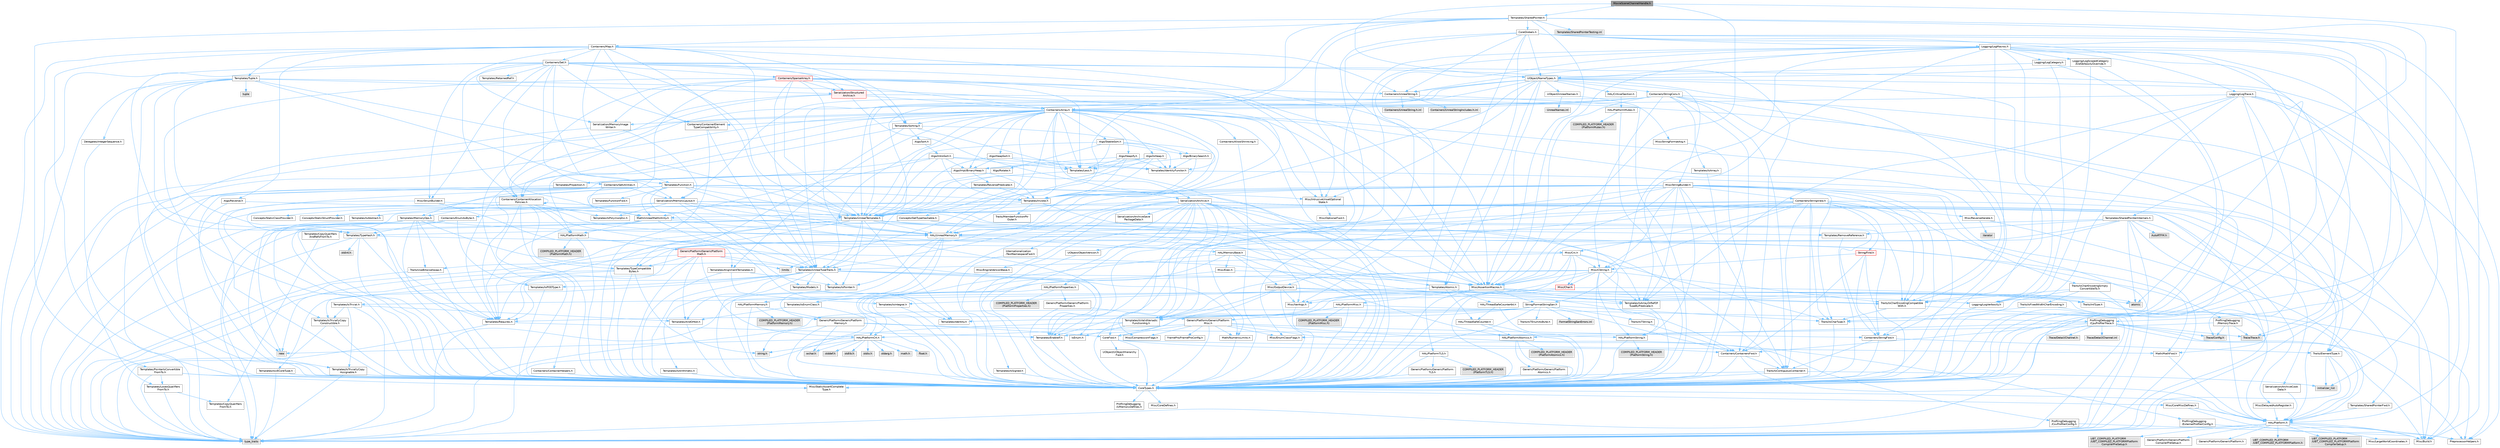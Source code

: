 digraph "MovieSceneChannelHandle.h"
{
 // INTERACTIVE_SVG=YES
 // LATEX_PDF_SIZE
  bgcolor="transparent";
  edge [fontname=Helvetica,fontsize=10,labelfontname=Helvetica,labelfontsize=10];
  node [fontname=Helvetica,fontsize=10,shape=box,height=0.2,width=0.4];
  Node1 [id="Node000001",label="MovieSceneChannelHandle.h",height=0.2,width=0.4,color="gray40", fillcolor="grey60", style="filled", fontcolor="black",tooltip=" "];
  Node1 -> Node2 [id="edge1_Node000001_Node000002",color="steelblue1",style="solid",tooltip=" "];
  Node2 [id="Node000002",label="HAL/Platform.h",height=0.2,width=0.4,color="grey40", fillcolor="white", style="filled",URL="$d9/dd0/Platform_8h.html",tooltip=" "];
  Node2 -> Node3 [id="edge2_Node000002_Node000003",color="steelblue1",style="solid",tooltip=" "];
  Node3 [id="Node000003",label="Misc/Build.h",height=0.2,width=0.4,color="grey40", fillcolor="white", style="filled",URL="$d3/dbb/Build_8h.html",tooltip=" "];
  Node2 -> Node4 [id="edge3_Node000002_Node000004",color="steelblue1",style="solid",tooltip=" "];
  Node4 [id="Node000004",label="Misc/LargeWorldCoordinates.h",height=0.2,width=0.4,color="grey40", fillcolor="white", style="filled",URL="$d2/dcb/LargeWorldCoordinates_8h.html",tooltip=" "];
  Node2 -> Node5 [id="edge4_Node000002_Node000005",color="steelblue1",style="solid",tooltip=" "];
  Node5 [id="Node000005",label="type_traits",height=0.2,width=0.4,color="grey60", fillcolor="#E0E0E0", style="filled",tooltip=" "];
  Node2 -> Node6 [id="edge5_Node000002_Node000006",color="steelblue1",style="solid",tooltip=" "];
  Node6 [id="Node000006",label="PreprocessorHelpers.h",height=0.2,width=0.4,color="grey40", fillcolor="white", style="filled",URL="$db/ddb/PreprocessorHelpers_8h.html",tooltip=" "];
  Node2 -> Node7 [id="edge6_Node000002_Node000007",color="steelblue1",style="solid",tooltip=" "];
  Node7 [id="Node000007",label="UBT_COMPILED_PLATFORM\l/UBT_COMPILED_PLATFORMPlatform\lCompilerPreSetup.h",height=0.2,width=0.4,color="grey60", fillcolor="#E0E0E0", style="filled",tooltip=" "];
  Node2 -> Node8 [id="edge7_Node000002_Node000008",color="steelblue1",style="solid",tooltip=" "];
  Node8 [id="Node000008",label="GenericPlatform/GenericPlatform\lCompilerPreSetup.h",height=0.2,width=0.4,color="grey40", fillcolor="white", style="filled",URL="$d9/dc8/GenericPlatformCompilerPreSetup_8h.html",tooltip=" "];
  Node2 -> Node9 [id="edge8_Node000002_Node000009",color="steelblue1",style="solid",tooltip=" "];
  Node9 [id="Node000009",label="GenericPlatform/GenericPlatform.h",height=0.2,width=0.4,color="grey40", fillcolor="white", style="filled",URL="$d6/d84/GenericPlatform_8h.html",tooltip=" "];
  Node2 -> Node10 [id="edge9_Node000002_Node000010",color="steelblue1",style="solid",tooltip=" "];
  Node10 [id="Node000010",label="UBT_COMPILED_PLATFORM\l/UBT_COMPILED_PLATFORMPlatform.h",height=0.2,width=0.4,color="grey60", fillcolor="#E0E0E0", style="filled",tooltip=" "];
  Node2 -> Node11 [id="edge10_Node000002_Node000011",color="steelblue1",style="solid",tooltip=" "];
  Node11 [id="Node000011",label="UBT_COMPILED_PLATFORM\l/UBT_COMPILED_PLATFORMPlatform\lCompilerSetup.h",height=0.2,width=0.4,color="grey60", fillcolor="#E0E0E0", style="filled",tooltip=" "];
  Node1 -> Node12 [id="edge11_Node000001_Node000012",color="steelblue1",style="solid",tooltip=" "];
  Node12 [id="Node000012",label="Misc/AssertionMacros.h",height=0.2,width=0.4,color="grey40", fillcolor="white", style="filled",URL="$d0/dfa/AssertionMacros_8h.html",tooltip=" "];
  Node12 -> Node13 [id="edge12_Node000012_Node000013",color="steelblue1",style="solid",tooltip=" "];
  Node13 [id="Node000013",label="CoreTypes.h",height=0.2,width=0.4,color="grey40", fillcolor="white", style="filled",URL="$dc/dec/CoreTypes_8h.html",tooltip=" "];
  Node13 -> Node2 [id="edge13_Node000013_Node000002",color="steelblue1",style="solid",tooltip=" "];
  Node13 -> Node14 [id="edge14_Node000013_Node000014",color="steelblue1",style="solid",tooltip=" "];
  Node14 [id="Node000014",label="ProfilingDebugging\l/UMemoryDefines.h",height=0.2,width=0.4,color="grey40", fillcolor="white", style="filled",URL="$d2/da2/UMemoryDefines_8h.html",tooltip=" "];
  Node13 -> Node15 [id="edge15_Node000013_Node000015",color="steelblue1",style="solid",tooltip=" "];
  Node15 [id="Node000015",label="Misc/CoreMiscDefines.h",height=0.2,width=0.4,color="grey40", fillcolor="white", style="filled",URL="$da/d38/CoreMiscDefines_8h.html",tooltip=" "];
  Node15 -> Node2 [id="edge16_Node000015_Node000002",color="steelblue1",style="solid",tooltip=" "];
  Node15 -> Node6 [id="edge17_Node000015_Node000006",color="steelblue1",style="solid",tooltip=" "];
  Node13 -> Node16 [id="edge18_Node000013_Node000016",color="steelblue1",style="solid",tooltip=" "];
  Node16 [id="Node000016",label="Misc/CoreDefines.h",height=0.2,width=0.4,color="grey40", fillcolor="white", style="filled",URL="$d3/dd2/CoreDefines_8h.html",tooltip=" "];
  Node12 -> Node2 [id="edge19_Node000012_Node000002",color="steelblue1",style="solid",tooltip=" "];
  Node12 -> Node17 [id="edge20_Node000012_Node000017",color="steelblue1",style="solid",tooltip=" "];
  Node17 [id="Node000017",label="HAL/PlatformMisc.h",height=0.2,width=0.4,color="grey40", fillcolor="white", style="filled",URL="$d0/df5/PlatformMisc_8h.html",tooltip=" "];
  Node17 -> Node13 [id="edge21_Node000017_Node000013",color="steelblue1",style="solid",tooltip=" "];
  Node17 -> Node18 [id="edge22_Node000017_Node000018",color="steelblue1",style="solid",tooltip=" "];
  Node18 [id="Node000018",label="GenericPlatform/GenericPlatform\lMisc.h",height=0.2,width=0.4,color="grey40", fillcolor="white", style="filled",URL="$db/d9a/GenericPlatformMisc_8h.html",tooltip=" "];
  Node18 -> Node19 [id="edge23_Node000018_Node000019",color="steelblue1",style="solid",tooltip=" "];
  Node19 [id="Node000019",label="Containers/StringFwd.h",height=0.2,width=0.4,color="grey40", fillcolor="white", style="filled",URL="$df/d37/StringFwd_8h.html",tooltip=" "];
  Node19 -> Node13 [id="edge24_Node000019_Node000013",color="steelblue1",style="solid",tooltip=" "];
  Node19 -> Node20 [id="edge25_Node000019_Node000020",color="steelblue1",style="solid",tooltip=" "];
  Node20 [id="Node000020",label="Traits/ElementType.h",height=0.2,width=0.4,color="grey40", fillcolor="white", style="filled",URL="$d5/d4f/ElementType_8h.html",tooltip=" "];
  Node20 -> Node2 [id="edge26_Node000020_Node000002",color="steelblue1",style="solid",tooltip=" "];
  Node20 -> Node21 [id="edge27_Node000020_Node000021",color="steelblue1",style="solid",tooltip=" "];
  Node21 [id="Node000021",label="initializer_list",height=0.2,width=0.4,color="grey60", fillcolor="#E0E0E0", style="filled",tooltip=" "];
  Node20 -> Node5 [id="edge28_Node000020_Node000005",color="steelblue1",style="solid",tooltip=" "];
  Node19 -> Node22 [id="edge29_Node000019_Node000022",color="steelblue1",style="solid",tooltip=" "];
  Node22 [id="Node000022",label="Traits/IsContiguousContainer.h",height=0.2,width=0.4,color="grey40", fillcolor="white", style="filled",URL="$d5/d3c/IsContiguousContainer_8h.html",tooltip=" "];
  Node22 -> Node13 [id="edge30_Node000022_Node000013",color="steelblue1",style="solid",tooltip=" "];
  Node22 -> Node23 [id="edge31_Node000022_Node000023",color="steelblue1",style="solid",tooltip=" "];
  Node23 [id="Node000023",label="Misc/StaticAssertComplete\lType.h",height=0.2,width=0.4,color="grey40", fillcolor="white", style="filled",URL="$d5/d4e/StaticAssertCompleteType_8h.html",tooltip=" "];
  Node22 -> Node21 [id="edge32_Node000022_Node000021",color="steelblue1",style="solid",tooltip=" "];
  Node18 -> Node24 [id="edge33_Node000018_Node000024",color="steelblue1",style="solid",tooltip=" "];
  Node24 [id="Node000024",label="CoreFwd.h",height=0.2,width=0.4,color="grey40", fillcolor="white", style="filled",URL="$d1/d1e/CoreFwd_8h.html",tooltip=" "];
  Node24 -> Node13 [id="edge34_Node000024_Node000013",color="steelblue1",style="solid",tooltip=" "];
  Node24 -> Node25 [id="edge35_Node000024_Node000025",color="steelblue1",style="solid",tooltip=" "];
  Node25 [id="Node000025",label="Containers/ContainersFwd.h",height=0.2,width=0.4,color="grey40", fillcolor="white", style="filled",URL="$d4/d0a/ContainersFwd_8h.html",tooltip=" "];
  Node25 -> Node2 [id="edge36_Node000025_Node000002",color="steelblue1",style="solid",tooltip=" "];
  Node25 -> Node13 [id="edge37_Node000025_Node000013",color="steelblue1",style="solid",tooltip=" "];
  Node25 -> Node22 [id="edge38_Node000025_Node000022",color="steelblue1",style="solid",tooltip=" "];
  Node24 -> Node26 [id="edge39_Node000024_Node000026",color="steelblue1",style="solid",tooltip=" "];
  Node26 [id="Node000026",label="Math/MathFwd.h",height=0.2,width=0.4,color="grey40", fillcolor="white", style="filled",URL="$d2/d10/MathFwd_8h.html",tooltip=" "];
  Node26 -> Node2 [id="edge40_Node000026_Node000002",color="steelblue1",style="solid",tooltip=" "];
  Node24 -> Node27 [id="edge41_Node000024_Node000027",color="steelblue1",style="solid",tooltip=" "];
  Node27 [id="Node000027",label="UObject/UObjectHierarchy\lFwd.h",height=0.2,width=0.4,color="grey40", fillcolor="white", style="filled",URL="$d3/d13/UObjectHierarchyFwd_8h.html",tooltip=" "];
  Node18 -> Node13 [id="edge42_Node000018_Node000013",color="steelblue1",style="solid",tooltip=" "];
  Node18 -> Node28 [id="edge43_Node000018_Node000028",color="steelblue1",style="solid",tooltip=" "];
  Node28 [id="Node000028",label="FramePro/FrameProConfig.h",height=0.2,width=0.4,color="grey40", fillcolor="white", style="filled",URL="$d7/d90/FrameProConfig_8h.html",tooltip=" "];
  Node18 -> Node29 [id="edge44_Node000018_Node000029",color="steelblue1",style="solid",tooltip=" "];
  Node29 [id="Node000029",label="HAL/PlatformCrt.h",height=0.2,width=0.4,color="grey40", fillcolor="white", style="filled",URL="$d8/d75/PlatformCrt_8h.html",tooltip=" "];
  Node29 -> Node30 [id="edge45_Node000029_Node000030",color="steelblue1",style="solid",tooltip=" "];
  Node30 [id="Node000030",label="new",height=0.2,width=0.4,color="grey60", fillcolor="#E0E0E0", style="filled",tooltip=" "];
  Node29 -> Node31 [id="edge46_Node000029_Node000031",color="steelblue1",style="solid",tooltip=" "];
  Node31 [id="Node000031",label="wchar.h",height=0.2,width=0.4,color="grey60", fillcolor="#E0E0E0", style="filled",tooltip=" "];
  Node29 -> Node32 [id="edge47_Node000029_Node000032",color="steelblue1",style="solid",tooltip=" "];
  Node32 [id="Node000032",label="stddef.h",height=0.2,width=0.4,color="grey60", fillcolor="#E0E0E0", style="filled",tooltip=" "];
  Node29 -> Node33 [id="edge48_Node000029_Node000033",color="steelblue1",style="solid",tooltip=" "];
  Node33 [id="Node000033",label="stdlib.h",height=0.2,width=0.4,color="grey60", fillcolor="#E0E0E0", style="filled",tooltip=" "];
  Node29 -> Node34 [id="edge49_Node000029_Node000034",color="steelblue1",style="solid",tooltip=" "];
  Node34 [id="Node000034",label="stdio.h",height=0.2,width=0.4,color="grey60", fillcolor="#E0E0E0", style="filled",tooltip=" "];
  Node29 -> Node35 [id="edge50_Node000029_Node000035",color="steelblue1",style="solid",tooltip=" "];
  Node35 [id="Node000035",label="stdarg.h",height=0.2,width=0.4,color="grey60", fillcolor="#E0E0E0", style="filled",tooltip=" "];
  Node29 -> Node36 [id="edge51_Node000029_Node000036",color="steelblue1",style="solid",tooltip=" "];
  Node36 [id="Node000036",label="math.h",height=0.2,width=0.4,color="grey60", fillcolor="#E0E0E0", style="filled",tooltip=" "];
  Node29 -> Node37 [id="edge52_Node000029_Node000037",color="steelblue1",style="solid",tooltip=" "];
  Node37 [id="Node000037",label="float.h",height=0.2,width=0.4,color="grey60", fillcolor="#E0E0E0", style="filled",tooltip=" "];
  Node29 -> Node38 [id="edge53_Node000029_Node000038",color="steelblue1",style="solid",tooltip=" "];
  Node38 [id="Node000038",label="string.h",height=0.2,width=0.4,color="grey60", fillcolor="#E0E0E0", style="filled",tooltip=" "];
  Node18 -> Node39 [id="edge54_Node000018_Node000039",color="steelblue1",style="solid",tooltip=" "];
  Node39 [id="Node000039",label="Math/NumericLimits.h",height=0.2,width=0.4,color="grey40", fillcolor="white", style="filled",URL="$df/d1b/NumericLimits_8h.html",tooltip=" "];
  Node39 -> Node13 [id="edge55_Node000039_Node000013",color="steelblue1",style="solid",tooltip=" "];
  Node18 -> Node40 [id="edge56_Node000018_Node000040",color="steelblue1",style="solid",tooltip=" "];
  Node40 [id="Node000040",label="Misc/CompressionFlags.h",height=0.2,width=0.4,color="grey40", fillcolor="white", style="filled",URL="$d9/d76/CompressionFlags_8h.html",tooltip=" "];
  Node18 -> Node41 [id="edge57_Node000018_Node000041",color="steelblue1",style="solid",tooltip=" "];
  Node41 [id="Node000041",label="Misc/EnumClassFlags.h",height=0.2,width=0.4,color="grey40", fillcolor="white", style="filled",URL="$d8/de7/EnumClassFlags_8h.html",tooltip=" "];
  Node18 -> Node42 [id="edge58_Node000018_Node000042",color="steelblue1",style="solid",tooltip=" "];
  Node42 [id="Node000042",label="ProfilingDebugging\l/CsvProfilerConfig.h",height=0.2,width=0.4,color="grey40", fillcolor="white", style="filled",URL="$d3/d88/CsvProfilerConfig_8h.html",tooltip=" "];
  Node42 -> Node3 [id="edge59_Node000042_Node000003",color="steelblue1",style="solid",tooltip=" "];
  Node18 -> Node43 [id="edge60_Node000018_Node000043",color="steelblue1",style="solid",tooltip=" "];
  Node43 [id="Node000043",label="ProfilingDebugging\l/ExternalProfilerConfig.h",height=0.2,width=0.4,color="grey40", fillcolor="white", style="filled",URL="$d3/dbb/ExternalProfilerConfig_8h.html",tooltip=" "];
  Node43 -> Node3 [id="edge61_Node000043_Node000003",color="steelblue1",style="solid",tooltip=" "];
  Node17 -> Node44 [id="edge62_Node000017_Node000044",color="steelblue1",style="solid",tooltip=" "];
  Node44 [id="Node000044",label="COMPILED_PLATFORM_HEADER\l(PlatformMisc.h)",height=0.2,width=0.4,color="grey60", fillcolor="#E0E0E0", style="filled",tooltip=" "];
  Node17 -> Node45 [id="edge63_Node000017_Node000045",color="steelblue1",style="solid",tooltip=" "];
  Node45 [id="Node000045",label="ProfilingDebugging\l/CpuProfilerTrace.h",height=0.2,width=0.4,color="grey40", fillcolor="white", style="filled",URL="$da/dcb/CpuProfilerTrace_8h.html",tooltip=" "];
  Node45 -> Node13 [id="edge64_Node000045_Node000013",color="steelblue1",style="solid",tooltip=" "];
  Node45 -> Node25 [id="edge65_Node000045_Node000025",color="steelblue1",style="solid",tooltip=" "];
  Node45 -> Node46 [id="edge66_Node000045_Node000046",color="steelblue1",style="solid",tooltip=" "];
  Node46 [id="Node000046",label="HAL/PlatformAtomics.h",height=0.2,width=0.4,color="grey40", fillcolor="white", style="filled",URL="$d3/d36/PlatformAtomics_8h.html",tooltip=" "];
  Node46 -> Node13 [id="edge67_Node000046_Node000013",color="steelblue1",style="solid",tooltip=" "];
  Node46 -> Node47 [id="edge68_Node000046_Node000047",color="steelblue1",style="solid",tooltip=" "];
  Node47 [id="Node000047",label="GenericPlatform/GenericPlatform\lAtomics.h",height=0.2,width=0.4,color="grey40", fillcolor="white", style="filled",URL="$da/d72/GenericPlatformAtomics_8h.html",tooltip=" "];
  Node47 -> Node13 [id="edge69_Node000047_Node000013",color="steelblue1",style="solid",tooltip=" "];
  Node46 -> Node48 [id="edge70_Node000046_Node000048",color="steelblue1",style="solid",tooltip=" "];
  Node48 [id="Node000048",label="COMPILED_PLATFORM_HEADER\l(PlatformAtomics.h)",height=0.2,width=0.4,color="grey60", fillcolor="#E0E0E0", style="filled",tooltip=" "];
  Node45 -> Node6 [id="edge71_Node000045_Node000006",color="steelblue1",style="solid",tooltip=" "];
  Node45 -> Node3 [id="edge72_Node000045_Node000003",color="steelblue1",style="solid",tooltip=" "];
  Node45 -> Node49 [id="edge73_Node000045_Node000049",color="steelblue1",style="solid",tooltip=" "];
  Node49 [id="Node000049",label="Trace/Config.h",height=0.2,width=0.4,color="grey60", fillcolor="#E0E0E0", style="filled",tooltip=" "];
  Node45 -> Node50 [id="edge74_Node000045_Node000050",color="steelblue1",style="solid",tooltip=" "];
  Node50 [id="Node000050",label="Trace/Detail/Channel.h",height=0.2,width=0.4,color="grey60", fillcolor="#E0E0E0", style="filled",tooltip=" "];
  Node45 -> Node51 [id="edge75_Node000045_Node000051",color="steelblue1",style="solid",tooltip=" "];
  Node51 [id="Node000051",label="Trace/Detail/Channel.inl",height=0.2,width=0.4,color="grey60", fillcolor="#E0E0E0", style="filled",tooltip=" "];
  Node45 -> Node52 [id="edge76_Node000045_Node000052",color="steelblue1",style="solid",tooltip=" "];
  Node52 [id="Node000052",label="Trace/Trace.h",height=0.2,width=0.4,color="grey60", fillcolor="#E0E0E0", style="filled",tooltip=" "];
  Node12 -> Node6 [id="edge77_Node000012_Node000006",color="steelblue1",style="solid",tooltip=" "];
  Node12 -> Node53 [id="edge78_Node000012_Node000053",color="steelblue1",style="solid",tooltip=" "];
  Node53 [id="Node000053",label="Templates/EnableIf.h",height=0.2,width=0.4,color="grey40", fillcolor="white", style="filled",URL="$d7/d60/EnableIf_8h.html",tooltip=" "];
  Node53 -> Node13 [id="edge79_Node000053_Node000013",color="steelblue1",style="solid",tooltip=" "];
  Node12 -> Node54 [id="edge80_Node000012_Node000054",color="steelblue1",style="solid",tooltip=" "];
  Node54 [id="Node000054",label="Templates/IsArrayOrRefOf\lTypeByPredicate.h",height=0.2,width=0.4,color="grey40", fillcolor="white", style="filled",URL="$d6/da1/IsArrayOrRefOfTypeByPredicate_8h.html",tooltip=" "];
  Node54 -> Node13 [id="edge81_Node000054_Node000013",color="steelblue1",style="solid",tooltip=" "];
  Node12 -> Node55 [id="edge82_Node000012_Node000055",color="steelblue1",style="solid",tooltip=" "];
  Node55 [id="Node000055",label="Templates/IsValidVariadic\lFunctionArg.h",height=0.2,width=0.4,color="grey40", fillcolor="white", style="filled",URL="$d0/dc8/IsValidVariadicFunctionArg_8h.html",tooltip=" "];
  Node55 -> Node13 [id="edge83_Node000055_Node000013",color="steelblue1",style="solid",tooltip=" "];
  Node55 -> Node56 [id="edge84_Node000055_Node000056",color="steelblue1",style="solid",tooltip=" "];
  Node56 [id="Node000056",label="IsEnum.h",height=0.2,width=0.4,color="grey40", fillcolor="white", style="filled",URL="$d4/de5/IsEnum_8h.html",tooltip=" "];
  Node55 -> Node5 [id="edge85_Node000055_Node000005",color="steelblue1",style="solid",tooltip=" "];
  Node12 -> Node57 [id="edge86_Node000012_Node000057",color="steelblue1",style="solid",tooltip=" "];
  Node57 [id="Node000057",label="Traits/IsCharEncodingCompatible\lWith.h",height=0.2,width=0.4,color="grey40", fillcolor="white", style="filled",URL="$df/dd1/IsCharEncodingCompatibleWith_8h.html",tooltip=" "];
  Node57 -> Node5 [id="edge87_Node000057_Node000005",color="steelblue1",style="solid",tooltip=" "];
  Node57 -> Node58 [id="edge88_Node000057_Node000058",color="steelblue1",style="solid",tooltip=" "];
  Node58 [id="Node000058",label="Traits/IsCharType.h",height=0.2,width=0.4,color="grey40", fillcolor="white", style="filled",URL="$db/d51/IsCharType_8h.html",tooltip=" "];
  Node58 -> Node13 [id="edge89_Node000058_Node000013",color="steelblue1",style="solid",tooltip=" "];
  Node12 -> Node59 [id="edge90_Node000012_Node000059",color="steelblue1",style="solid",tooltip=" "];
  Node59 [id="Node000059",label="Misc/VarArgs.h",height=0.2,width=0.4,color="grey40", fillcolor="white", style="filled",URL="$d5/d6f/VarArgs_8h.html",tooltip=" "];
  Node59 -> Node13 [id="edge91_Node000059_Node000013",color="steelblue1",style="solid",tooltip=" "];
  Node12 -> Node60 [id="edge92_Node000012_Node000060",color="steelblue1",style="solid",tooltip=" "];
  Node60 [id="Node000060",label="String/FormatStringSan.h",height=0.2,width=0.4,color="grey40", fillcolor="white", style="filled",URL="$d3/d8b/FormatStringSan_8h.html",tooltip=" "];
  Node60 -> Node5 [id="edge93_Node000060_Node000005",color="steelblue1",style="solid",tooltip=" "];
  Node60 -> Node13 [id="edge94_Node000060_Node000013",color="steelblue1",style="solid",tooltip=" "];
  Node60 -> Node61 [id="edge95_Node000060_Node000061",color="steelblue1",style="solid",tooltip=" "];
  Node61 [id="Node000061",label="Templates/Requires.h",height=0.2,width=0.4,color="grey40", fillcolor="white", style="filled",URL="$dc/d96/Requires_8h.html",tooltip=" "];
  Node61 -> Node53 [id="edge96_Node000061_Node000053",color="steelblue1",style="solid",tooltip=" "];
  Node61 -> Node5 [id="edge97_Node000061_Node000005",color="steelblue1",style="solid",tooltip=" "];
  Node60 -> Node62 [id="edge98_Node000060_Node000062",color="steelblue1",style="solid",tooltip=" "];
  Node62 [id="Node000062",label="Templates/Identity.h",height=0.2,width=0.4,color="grey40", fillcolor="white", style="filled",URL="$d0/dd5/Identity_8h.html",tooltip=" "];
  Node60 -> Node55 [id="edge99_Node000060_Node000055",color="steelblue1",style="solid",tooltip=" "];
  Node60 -> Node58 [id="edge100_Node000060_Node000058",color="steelblue1",style="solid",tooltip=" "];
  Node60 -> Node63 [id="edge101_Node000060_Node000063",color="steelblue1",style="solid",tooltip=" "];
  Node63 [id="Node000063",label="Traits/IsTEnumAsByte.h",height=0.2,width=0.4,color="grey40", fillcolor="white", style="filled",URL="$d1/de6/IsTEnumAsByte_8h.html",tooltip=" "];
  Node60 -> Node64 [id="edge102_Node000060_Node000064",color="steelblue1",style="solid",tooltip=" "];
  Node64 [id="Node000064",label="Traits/IsTString.h",height=0.2,width=0.4,color="grey40", fillcolor="white", style="filled",URL="$d0/df8/IsTString_8h.html",tooltip=" "];
  Node64 -> Node25 [id="edge103_Node000064_Node000025",color="steelblue1",style="solid",tooltip=" "];
  Node60 -> Node25 [id="edge104_Node000060_Node000025",color="steelblue1",style="solid",tooltip=" "];
  Node60 -> Node65 [id="edge105_Node000060_Node000065",color="steelblue1",style="solid",tooltip=" "];
  Node65 [id="Node000065",label="FormatStringSanErrors.inl",height=0.2,width=0.4,color="grey60", fillcolor="#E0E0E0", style="filled",tooltip=" "];
  Node12 -> Node66 [id="edge106_Node000012_Node000066",color="steelblue1",style="solid",tooltip=" "];
  Node66 [id="Node000066",label="atomic",height=0.2,width=0.4,color="grey60", fillcolor="#E0E0E0", style="filled",tooltip=" "];
  Node1 -> Node67 [id="edge107_Node000001_Node000067",color="steelblue1",style="solid",tooltip=" "];
  Node67 [id="Node000067",label="Templates/SharedPointer.h",height=0.2,width=0.4,color="grey40", fillcolor="white", style="filled",URL="$d2/d17/SharedPointer_8h.html",tooltip=" "];
  Node67 -> Node13 [id="edge108_Node000067_Node000013",color="steelblue1",style="solid",tooltip=" "];
  Node67 -> Node68 [id="edge109_Node000067_Node000068",color="steelblue1",style="solid",tooltip=" "];
  Node68 [id="Node000068",label="Misc/IntrusiveUnsetOptional\lState.h",height=0.2,width=0.4,color="grey40", fillcolor="white", style="filled",URL="$d2/d0a/IntrusiveUnsetOptionalState_8h.html",tooltip=" "];
  Node68 -> Node69 [id="edge110_Node000068_Node000069",color="steelblue1",style="solid",tooltip=" "];
  Node69 [id="Node000069",label="Misc/OptionalFwd.h",height=0.2,width=0.4,color="grey40", fillcolor="white", style="filled",URL="$dc/d50/OptionalFwd_8h.html",tooltip=" "];
  Node67 -> Node70 [id="edge111_Node000067_Node000070",color="steelblue1",style="solid",tooltip=" "];
  Node70 [id="Node000070",label="Templates/PointerIsConvertible\lFromTo.h",height=0.2,width=0.4,color="grey40", fillcolor="white", style="filled",URL="$d6/d65/PointerIsConvertibleFromTo_8h.html",tooltip=" "];
  Node70 -> Node13 [id="edge112_Node000070_Node000013",color="steelblue1",style="solid",tooltip=" "];
  Node70 -> Node23 [id="edge113_Node000070_Node000023",color="steelblue1",style="solid",tooltip=" "];
  Node70 -> Node71 [id="edge114_Node000070_Node000071",color="steelblue1",style="solid",tooltip=" "];
  Node71 [id="Node000071",label="Templates/LosesQualifiers\lFromTo.h",height=0.2,width=0.4,color="grey40", fillcolor="white", style="filled",URL="$d2/db3/LosesQualifiersFromTo_8h.html",tooltip=" "];
  Node71 -> Node72 [id="edge115_Node000071_Node000072",color="steelblue1",style="solid",tooltip=" "];
  Node72 [id="Node000072",label="Templates/CopyQualifiers\lFromTo.h",height=0.2,width=0.4,color="grey40", fillcolor="white", style="filled",URL="$d5/db4/CopyQualifiersFromTo_8h.html",tooltip=" "];
  Node71 -> Node5 [id="edge116_Node000071_Node000005",color="steelblue1",style="solid",tooltip=" "];
  Node70 -> Node5 [id="edge117_Node000070_Node000005",color="steelblue1",style="solid",tooltip=" "];
  Node67 -> Node12 [id="edge118_Node000067_Node000012",color="steelblue1",style="solid",tooltip=" "];
  Node67 -> Node73 [id="edge119_Node000067_Node000073",color="steelblue1",style="solid",tooltip=" "];
  Node73 [id="Node000073",label="HAL/UnrealMemory.h",height=0.2,width=0.4,color="grey40", fillcolor="white", style="filled",URL="$d9/d96/UnrealMemory_8h.html",tooltip=" "];
  Node73 -> Node13 [id="edge120_Node000073_Node000013",color="steelblue1",style="solid",tooltip=" "];
  Node73 -> Node74 [id="edge121_Node000073_Node000074",color="steelblue1",style="solid",tooltip=" "];
  Node74 [id="Node000074",label="GenericPlatform/GenericPlatform\lMemory.h",height=0.2,width=0.4,color="grey40", fillcolor="white", style="filled",URL="$dd/d22/GenericPlatformMemory_8h.html",tooltip=" "];
  Node74 -> Node24 [id="edge122_Node000074_Node000024",color="steelblue1",style="solid",tooltip=" "];
  Node74 -> Node13 [id="edge123_Node000074_Node000013",color="steelblue1",style="solid",tooltip=" "];
  Node74 -> Node75 [id="edge124_Node000074_Node000075",color="steelblue1",style="solid",tooltip=" "];
  Node75 [id="Node000075",label="HAL/PlatformString.h",height=0.2,width=0.4,color="grey40", fillcolor="white", style="filled",URL="$db/db5/PlatformString_8h.html",tooltip=" "];
  Node75 -> Node13 [id="edge125_Node000075_Node000013",color="steelblue1",style="solid",tooltip=" "];
  Node75 -> Node76 [id="edge126_Node000075_Node000076",color="steelblue1",style="solid",tooltip=" "];
  Node76 [id="Node000076",label="COMPILED_PLATFORM_HEADER\l(PlatformString.h)",height=0.2,width=0.4,color="grey60", fillcolor="#E0E0E0", style="filled",tooltip=" "];
  Node74 -> Node38 [id="edge127_Node000074_Node000038",color="steelblue1",style="solid",tooltip=" "];
  Node74 -> Node31 [id="edge128_Node000074_Node000031",color="steelblue1",style="solid",tooltip=" "];
  Node73 -> Node77 [id="edge129_Node000073_Node000077",color="steelblue1",style="solid",tooltip=" "];
  Node77 [id="Node000077",label="HAL/MemoryBase.h",height=0.2,width=0.4,color="grey40", fillcolor="white", style="filled",URL="$d6/d9f/MemoryBase_8h.html",tooltip=" "];
  Node77 -> Node13 [id="edge130_Node000077_Node000013",color="steelblue1",style="solid",tooltip=" "];
  Node77 -> Node46 [id="edge131_Node000077_Node000046",color="steelblue1",style="solid",tooltip=" "];
  Node77 -> Node29 [id="edge132_Node000077_Node000029",color="steelblue1",style="solid",tooltip=" "];
  Node77 -> Node78 [id="edge133_Node000077_Node000078",color="steelblue1",style="solid",tooltip=" "];
  Node78 [id="Node000078",label="Misc/Exec.h",height=0.2,width=0.4,color="grey40", fillcolor="white", style="filled",URL="$de/ddb/Exec_8h.html",tooltip=" "];
  Node78 -> Node13 [id="edge134_Node000078_Node000013",color="steelblue1",style="solid",tooltip=" "];
  Node78 -> Node12 [id="edge135_Node000078_Node000012",color="steelblue1",style="solid",tooltip=" "];
  Node77 -> Node79 [id="edge136_Node000077_Node000079",color="steelblue1",style="solid",tooltip=" "];
  Node79 [id="Node000079",label="Misc/OutputDevice.h",height=0.2,width=0.4,color="grey40", fillcolor="white", style="filled",URL="$d7/d32/OutputDevice_8h.html",tooltip=" "];
  Node79 -> Node24 [id="edge137_Node000079_Node000024",color="steelblue1",style="solid",tooltip=" "];
  Node79 -> Node13 [id="edge138_Node000079_Node000013",color="steelblue1",style="solid",tooltip=" "];
  Node79 -> Node80 [id="edge139_Node000079_Node000080",color="steelblue1",style="solid",tooltip=" "];
  Node80 [id="Node000080",label="Logging/LogVerbosity.h",height=0.2,width=0.4,color="grey40", fillcolor="white", style="filled",URL="$d2/d8f/LogVerbosity_8h.html",tooltip=" "];
  Node80 -> Node13 [id="edge140_Node000080_Node000013",color="steelblue1",style="solid",tooltip=" "];
  Node79 -> Node59 [id="edge141_Node000079_Node000059",color="steelblue1",style="solid",tooltip=" "];
  Node79 -> Node54 [id="edge142_Node000079_Node000054",color="steelblue1",style="solid",tooltip=" "];
  Node79 -> Node55 [id="edge143_Node000079_Node000055",color="steelblue1",style="solid",tooltip=" "];
  Node79 -> Node57 [id="edge144_Node000079_Node000057",color="steelblue1",style="solid",tooltip=" "];
  Node77 -> Node81 [id="edge145_Node000077_Node000081",color="steelblue1",style="solid",tooltip=" "];
  Node81 [id="Node000081",label="Templates/Atomic.h",height=0.2,width=0.4,color="grey40", fillcolor="white", style="filled",URL="$d3/d91/Atomic_8h.html",tooltip=" "];
  Node81 -> Node82 [id="edge146_Node000081_Node000082",color="steelblue1",style="solid",tooltip=" "];
  Node82 [id="Node000082",label="HAL/ThreadSafeCounter.h",height=0.2,width=0.4,color="grey40", fillcolor="white", style="filled",URL="$dc/dc9/ThreadSafeCounter_8h.html",tooltip=" "];
  Node82 -> Node13 [id="edge147_Node000082_Node000013",color="steelblue1",style="solid",tooltip=" "];
  Node82 -> Node46 [id="edge148_Node000082_Node000046",color="steelblue1",style="solid",tooltip=" "];
  Node81 -> Node83 [id="edge149_Node000081_Node000083",color="steelblue1",style="solid",tooltip=" "];
  Node83 [id="Node000083",label="HAL/ThreadSafeCounter64.h",height=0.2,width=0.4,color="grey40", fillcolor="white", style="filled",URL="$d0/d12/ThreadSafeCounter64_8h.html",tooltip=" "];
  Node83 -> Node13 [id="edge150_Node000083_Node000013",color="steelblue1",style="solid",tooltip=" "];
  Node83 -> Node82 [id="edge151_Node000083_Node000082",color="steelblue1",style="solid",tooltip=" "];
  Node81 -> Node84 [id="edge152_Node000081_Node000084",color="steelblue1",style="solid",tooltip=" "];
  Node84 [id="Node000084",label="Templates/IsIntegral.h",height=0.2,width=0.4,color="grey40", fillcolor="white", style="filled",URL="$da/d64/IsIntegral_8h.html",tooltip=" "];
  Node84 -> Node13 [id="edge153_Node000084_Node000013",color="steelblue1",style="solid",tooltip=" "];
  Node81 -> Node85 [id="edge154_Node000081_Node000085",color="steelblue1",style="solid",tooltip=" "];
  Node85 [id="Node000085",label="Templates/IsTrivial.h",height=0.2,width=0.4,color="grey40", fillcolor="white", style="filled",URL="$da/d4c/IsTrivial_8h.html",tooltip=" "];
  Node85 -> Node86 [id="edge155_Node000085_Node000086",color="steelblue1",style="solid",tooltip=" "];
  Node86 [id="Node000086",label="Templates/AndOrNot.h",height=0.2,width=0.4,color="grey40", fillcolor="white", style="filled",URL="$db/d0a/AndOrNot_8h.html",tooltip=" "];
  Node86 -> Node13 [id="edge156_Node000086_Node000013",color="steelblue1",style="solid",tooltip=" "];
  Node85 -> Node87 [id="edge157_Node000085_Node000087",color="steelblue1",style="solid",tooltip=" "];
  Node87 [id="Node000087",label="Templates/IsTriviallyCopy\lConstructible.h",height=0.2,width=0.4,color="grey40", fillcolor="white", style="filled",URL="$d3/d78/IsTriviallyCopyConstructible_8h.html",tooltip=" "];
  Node87 -> Node13 [id="edge158_Node000087_Node000013",color="steelblue1",style="solid",tooltip=" "];
  Node87 -> Node5 [id="edge159_Node000087_Node000005",color="steelblue1",style="solid",tooltip=" "];
  Node85 -> Node88 [id="edge160_Node000085_Node000088",color="steelblue1",style="solid",tooltip=" "];
  Node88 [id="Node000088",label="Templates/IsTriviallyCopy\lAssignable.h",height=0.2,width=0.4,color="grey40", fillcolor="white", style="filled",URL="$d2/df2/IsTriviallyCopyAssignable_8h.html",tooltip=" "];
  Node88 -> Node13 [id="edge161_Node000088_Node000013",color="steelblue1",style="solid",tooltip=" "];
  Node88 -> Node5 [id="edge162_Node000088_Node000005",color="steelblue1",style="solid",tooltip=" "];
  Node85 -> Node5 [id="edge163_Node000085_Node000005",color="steelblue1",style="solid",tooltip=" "];
  Node81 -> Node89 [id="edge164_Node000081_Node000089",color="steelblue1",style="solid",tooltip=" "];
  Node89 [id="Node000089",label="Traits/IntType.h",height=0.2,width=0.4,color="grey40", fillcolor="white", style="filled",URL="$d7/deb/IntType_8h.html",tooltip=" "];
  Node89 -> Node2 [id="edge165_Node000089_Node000002",color="steelblue1",style="solid",tooltip=" "];
  Node81 -> Node66 [id="edge166_Node000081_Node000066",color="steelblue1",style="solid",tooltip=" "];
  Node73 -> Node90 [id="edge167_Node000073_Node000090",color="steelblue1",style="solid",tooltip=" "];
  Node90 [id="Node000090",label="HAL/PlatformMemory.h",height=0.2,width=0.4,color="grey40", fillcolor="white", style="filled",URL="$de/d68/PlatformMemory_8h.html",tooltip=" "];
  Node90 -> Node13 [id="edge168_Node000090_Node000013",color="steelblue1",style="solid",tooltip=" "];
  Node90 -> Node74 [id="edge169_Node000090_Node000074",color="steelblue1",style="solid",tooltip=" "];
  Node90 -> Node91 [id="edge170_Node000090_Node000091",color="steelblue1",style="solid",tooltip=" "];
  Node91 [id="Node000091",label="COMPILED_PLATFORM_HEADER\l(PlatformMemory.h)",height=0.2,width=0.4,color="grey60", fillcolor="#E0E0E0", style="filled",tooltip=" "];
  Node73 -> Node92 [id="edge171_Node000073_Node000092",color="steelblue1",style="solid",tooltip=" "];
  Node92 [id="Node000092",label="ProfilingDebugging\l/MemoryTrace.h",height=0.2,width=0.4,color="grey40", fillcolor="white", style="filled",URL="$da/dd7/MemoryTrace_8h.html",tooltip=" "];
  Node92 -> Node2 [id="edge172_Node000092_Node000002",color="steelblue1",style="solid",tooltip=" "];
  Node92 -> Node41 [id="edge173_Node000092_Node000041",color="steelblue1",style="solid",tooltip=" "];
  Node92 -> Node49 [id="edge174_Node000092_Node000049",color="steelblue1",style="solid",tooltip=" "];
  Node92 -> Node52 [id="edge175_Node000092_Node000052",color="steelblue1",style="solid",tooltip=" "];
  Node73 -> Node93 [id="edge176_Node000073_Node000093",color="steelblue1",style="solid",tooltip=" "];
  Node93 [id="Node000093",label="Templates/IsPointer.h",height=0.2,width=0.4,color="grey40", fillcolor="white", style="filled",URL="$d7/d05/IsPointer_8h.html",tooltip=" "];
  Node93 -> Node13 [id="edge177_Node000093_Node000013",color="steelblue1",style="solid",tooltip=" "];
  Node67 -> Node94 [id="edge178_Node000067_Node000094",color="steelblue1",style="solid",tooltip=" "];
  Node94 [id="Node000094",label="Containers/Array.h",height=0.2,width=0.4,color="grey40", fillcolor="white", style="filled",URL="$df/dd0/Array_8h.html",tooltip=" "];
  Node94 -> Node13 [id="edge179_Node000094_Node000013",color="steelblue1",style="solid",tooltip=" "];
  Node94 -> Node12 [id="edge180_Node000094_Node000012",color="steelblue1",style="solid",tooltip=" "];
  Node94 -> Node68 [id="edge181_Node000094_Node000068",color="steelblue1",style="solid",tooltip=" "];
  Node94 -> Node95 [id="edge182_Node000094_Node000095",color="steelblue1",style="solid",tooltip=" "];
  Node95 [id="Node000095",label="Misc/ReverseIterate.h",height=0.2,width=0.4,color="grey40", fillcolor="white", style="filled",URL="$db/de3/ReverseIterate_8h.html",tooltip=" "];
  Node95 -> Node2 [id="edge183_Node000095_Node000002",color="steelblue1",style="solid",tooltip=" "];
  Node95 -> Node96 [id="edge184_Node000095_Node000096",color="steelblue1",style="solid",tooltip=" "];
  Node96 [id="Node000096",label="iterator",height=0.2,width=0.4,color="grey60", fillcolor="#E0E0E0", style="filled",tooltip=" "];
  Node94 -> Node73 [id="edge185_Node000094_Node000073",color="steelblue1",style="solid",tooltip=" "];
  Node94 -> Node97 [id="edge186_Node000094_Node000097",color="steelblue1",style="solid",tooltip=" "];
  Node97 [id="Node000097",label="Templates/UnrealTypeTraits.h",height=0.2,width=0.4,color="grey40", fillcolor="white", style="filled",URL="$d2/d2d/UnrealTypeTraits_8h.html",tooltip=" "];
  Node97 -> Node13 [id="edge187_Node000097_Node000013",color="steelblue1",style="solid",tooltip=" "];
  Node97 -> Node93 [id="edge188_Node000097_Node000093",color="steelblue1",style="solid",tooltip=" "];
  Node97 -> Node12 [id="edge189_Node000097_Node000012",color="steelblue1",style="solid",tooltip=" "];
  Node97 -> Node86 [id="edge190_Node000097_Node000086",color="steelblue1",style="solid",tooltip=" "];
  Node97 -> Node53 [id="edge191_Node000097_Node000053",color="steelblue1",style="solid",tooltip=" "];
  Node97 -> Node98 [id="edge192_Node000097_Node000098",color="steelblue1",style="solid",tooltip=" "];
  Node98 [id="Node000098",label="Templates/IsArithmetic.h",height=0.2,width=0.4,color="grey40", fillcolor="white", style="filled",URL="$d2/d5d/IsArithmetic_8h.html",tooltip=" "];
  Node98 -> Node13 [id="edge193_Node000098_Node000013",color="steelblue1",style="solid",tooltip=" "];
  Node97 -> Node56 [id="edge194_Node000097_Node000056",color="steelblue1",style="solid",tooltip=" "];
  Node97 -> Node99 [id="edge195_Node000097_Node000099",color="steelblue1",style="solid",tooltip=" "];
  Node99 [id="Node000099",label="Templates/Models.h",height=0.2,width=0.4,color="grey40", fillcolor="white", style="filled",URL="$d3/d0c/Models_8h.html",tooltip=" "];
  Node99 -> Node62 [id="edge196_Node000099_Node000062",color="steelblue1",style="solid",tooltip=" "];
  Node97 -> Node100 [id="edge197_Node000097_Node000100",color="steelblue1",style="solid",tooltip=" "];
  Node100 [id="Node000100",label="Templates/IsPODType.h",height=0.2,width=0.4,color="grey40", fillcolor="white", style="filled",URL="$d7/db1/IsPODType_8h.html",tooltip=" "];
  Node100 -> Node13 [id="edge198_Node000100_Node000013",color="steelblue1",style="solid",tooltip=" "];
  Node97 -> Node101 [id="edge199_Node000097_Node000101",color="steelblue1",style="solid",tooltip=" "];
  Node101 [id="Node000101",label="Templates/IsUECoreType.h",height=0.2,width=0.4,color="grey40", fillcolor="white", style="filled",URL="$d1/db8/IsUECoreType_8h.html",tooltip=" "];
  Node101 -> Node13 [id="edge200_Node000101_Node000013",color="steelblue1",style="solid",tooltip=" "];
  Node101 -> Node5 [id="edge201_Node000101_Node000005",color="steelblue1",style="solid",tooltip=" "];
  Node97 -> Node87 [id="edge202_Node000097_Node000087",color="steelblue1",style="solid",tooltip=" "];
  Node94 -> Node102 [id="edge203_Node000094_Node000102",color="steelblue1",style="solid",tooltip=" "];
  Node102 [id="Node000102",label="Templates/UnrealTemplate.h",height=0.2,width=0.4,color="grey40", fillcolor="white", style="filled",URL="$d4/d24/UnrealTemplate_8h.html",tooltip=" "];
  Node102 -> Node13 [id="edge204_Node000102_Node000013",color="steelblue1",style="solid",tooltip=" "];
  Node102 -> Node93 [id="edge205_Node000102_Node000093",color="steelblue1",style="solid",tooltip=" "];
  Node102 -> Node73 [id="edge206_Node000102_Node000073",color="steelblue1",style="solid",tooltip=" "];
  Node102 -> Node103 [id="edge207_Node000102_Node000103",color="steelblue1",style="solid",tooltip=" "];
  Node103 [id="Node000103",label="Templates/CopyQualifiers\lAndRefsFromTo.h",height=0.2,width=0.4,color="grey40", fillcolor="white", style="filled",URL="$d3/db3/CopyQualifiersAndRefsFromTo_8h.html",tooltip=" "];
  Node103 -> Node72 [id="edge208_Node000103_Node000072",color="steelblue1",style="solid",tooltip=" "];
  Node102 -> Node97 [id="edge209_Node000102_Node000097",color="steelblue1",style="solid",tooltip=" "];
  Node102 -> Node104 [id="edge210_Node000102_Node000104",color="steelblue1",style="solid",tooltip=" "];
  Node104 [id="Node000104",label="Templates/RemoveReference.h",height=0.2,width=0.4,color="grey40", fillcolor="white", style="filled",URL="$da/dbe/RemoveReference_8h.html",tooltip=" "];
  Node104 -> Node13 [id="edge211_Node000104_Node000013",color="steelblue1",style="solid",tooltip=" "];
  Node102 -> Node61 [id="edge212_Node000102_Node000061",color="steelblue1",style="solid",tooltip=" "];
  Node102 -> Node105 [id="edge213_Node000102_Node000105",color="steelblue1",style="solid",tooltip=" "];
  Node105 [id="Node000105",label="Templates/TypeCompatible\lBytes.h",height=0.2,width=0.4,color="grey40", fillcolor="white", style="filled",URL="$df/d0a/TypeCompatibleBytes_8h.html",tooltip=" "];
  Node105 -> Node13 [id="edge214_Node000105_Node000013",color="steelblue1",style="solid",tooltip=" "];
  Node105 -> Node38 [id="edge215_Node000105_Node000038",color="steelblue1",style="solid",tooltip=" "];
  Node105 -> Node30 [id="edge216_Node000105_Node000030",color="steelblue1",style="solid",tooltip=" "];
  Node105 -> Node5 [id="edge217_Node000105_Node000005",color="steelblue1",style="solid",tooltip=" "];
  Node102 -> Node62 [id="edge218_Node000102_Node000062",color="steelblue1",style="solid",tooltip=" "];
  Node102 -> Node22 [id="edge219_Node000102_Node000022",color="steelblue1",style="solid",tooltip=" "];
  Node102 -> Node106 [id="edge220_Node000102_Node000106",color="steelblue1",style="solid",tooltip=" "];
  Node106 [id="Node000106",label="Traits/UseBitwiseSwap.h",height=0.2,width=0.4,color="grey40", fillcolor="white", style="filled",URL="$db/df3/UseBitwiseSwap_8h.html",tooltip=" "];
  Node106 -> Node13 [id="edge221_Node000106_Node000013",color="steelblue1",style="solid",tooltip=" "];
  Node106 -> Node5 [id="edge222_Node000106_Node000005",color="steelblue1",style="solid",tooltip=" "];
  Node102 -> Node5 [id="edge223_Node000102_Node000005",color="steelblue1",style="solid",tooltip=" "];
  Node94 -> Node107 [id="edge224_Node000094_Node000107",color="steelblue1",style="solid",tooltip=" "];
  Node107 [id="Node000107",label="Containers/AllowShrinking.h",height=0.2,width=0.4,color="grey40", fillcolor="white", style="filled",URL="$d7/d1a/AllowShrinking_8h.html",tooltip=" "];
  Node107 -> Node13 [id="edge225_Node000107_Node000013",color="steelblue1",style="solid",tooltip=" "];
  Node94 -> Node108 [id="edge226_Node000094_Node000108",color="steelblue1",style="solid",tooltip=" "];
  Node108 [id="Node000108",label="Containers/ContainerAllocation\lPolicies.h",height=0.2,width=0.4,color="grey40", fillcolor="white", style="filled",URL="$d7/dff/ContainerAllocationPolicies_8h.html",tooltip=" "];
  Node108 -> Node13 [id="edge227_Node000108_Node000013",color="steelblue1",style="solid",tooltip=" "];
  Node108 -> Node109 [id="edge228_Node000108_Node000109",color="steelblue1",style="solid",tooltip=" "];
  Node109 [id="Node000109",label="Containers/ContainerHelpers.h",height=0.2,width=0.4,color="grey40", fillcolor="white", style="filled",URL="$d7/d33/ContainerHelpers_8h.html",tooltip=" "];
  Node109 -> Node13 [id="edge229_Node000109_Node000013",color="steelblue1",style="solid",tooltip=" "];
  Node108 -> Node108 [id="edge230_Node000108_Node000108",color="steelblue1",style="solid",tooltip=" "];
  Node108 -> Node110 [id="edge231_Node000108_Node000110",color="steelblue1",style="solid",tooltip=" "];
  Node110 [id="Node000110",label="HAL/PlatformMath.h",height=0.2,width=0.4,color="grey40", fillcolor="white", style="filled",URL="$dc/d53/PlatformMath_8h.html",tooltip=" "];
  Node110 -> Node13 [id="edge232_Node000110_Node000013",color="steelblue1",style="solid",tooltip=" "];
  Node110 -> Node111 [id="edge233_Node000110_Node000111",color="steelblue1",style="solid",tooltip=" "];
  Node111 [id="Node000111",label="GenericPlatform/GenericPlatform\lMath.h",height=0.2,width=0.4,color="red", fillcolor="#FFF0F0", style="filled",URL="$d5/d79/GenericPlatformMath_8h.html",tooltip=" "];
  Node111 -> Node13 [id="edge234_Node000111_Node000013",color="steelblue1",style="solid",tooltip=" "];
  Node111 -> Node25 [id="edge235_Node000111_Node000025",color="steelblue1",style="solid",tooltip=" "];
  Node111 -> Node29 [id="edge236_Node000111_Node000029",color="steelblue1",style="solid",tooltip=" "];
  Node111 -> Node86 [id="edge237_Node000111_Node000086",color="steelblue1",style="solid",tooltip=" "];
  Node111 -> Node97 [id="edge238_Node000111_Node000097",color="steelblue1",style="solid",tooltip=" "];
  Node111 -> Node61 [id="edge239_Node000111_Node000061",color="steelblue1",style="solid",tooltip=" "];
  Node111 -> Node105 [id="edge240_Node000111_Node000105",color="steelblue1",style="solid",tooltip=" "];
  Node111 -> Node116 [id="edge241_Node000111_Node000116",color="steelblue1",style="solid",tooltip=" "];
  Node116 [id="Node000116",label="limits",height=0.2,width=0.4,color="grey60", fillcolor="#E0E0E0", style="filled",tooltip=" "];
  Node111 -> Node5 [id="edge242_Node000111_Node000005",color="steelblue1",style="solid",tooltip=" "];
  Node110 -> Node117 [id="edge243_Node000110_Node000117",color="steelblue1",style="solid",tooltip=" "];
  Node117 [id="Node000117",label="COMPILED_PLATFORM_HEADER\l(PlatformMath.h)",height=0.2,width=0.4,color="grey60", fillcolor="#E0E0E0", style="filled",tooltip=" "];
  Node108 -> Node73 [id="edge244_Node000108_Node000073",color="steelblue1",style="solid",tooltip=" "];
  Node108 -> Node39 [id="edge245_Node000108_Node000039",color="steelblue1",style="solid",tooltip=" "];
  Node108 -> Node12 [id="edge246_Node000108_Node000012",color="steelblue1",style="solid",tooltip=" "];
  Node108 -> Node118 [id="edge247_Node000108_Node000118",color="steelblue1",style="solid",tooltip=" "];
  Node118 [id="Node000118",label="Templates/IsPolymorphic.h",height=0.2,width=0.4,color="grey40", fillcolor="white", style="filled",URL="$dc/d20/IsPolymorphic_8h.html",tooltip=" "];
  Node108 -> Node119 [id="edge248_Node000108_Node000119",color="steelblue1",style="solid",tooltip=" "];
  Node119 [id="Node000119",label="Templates/MemoryOps.h",height=0.2,width=0.4,color="grey40", fillcolor="white", style="filled",URL="$db/dea/MemoryOps_8h.html",tooltip=" "];
  Node119 -> Node13 [id="edge249_Node000119_Node000013",color="steelblue1",style="solid",tooltip=" "];
  Node119 -> Node73 [id="edge250_Node000119_Node000073",color="steelblue1",style="solid",tooltip=" "];
  Node119 -> Node88 [id="edge251_Node000119_Node000088",color="steelblue1",style="solid",tooltip=" "];
  Node119 -> Node87 [id="edge252_Node000119_Node000087",color="steelblue1",style="solid",tooltip=" "];
  Node119 -> Node61 [id="edge253_Node000119_Node000061",color="steelblue1",style="solid",tooltip=" "];
  Node119 -> Node97 [id="edge254_Node000119_Node000097",color="steelblue1",style="solid",tooltip=" "];
  Node119 -> Node106 [id="edge255_Node000119_Node000106",color="steelblue1",style="solid",tooltip=" "];
  Node119 -> Node30 [id="edge256_Node000119_Node000030",color="steelblue1",style="solid",tooltip=" "];
  Node119 -> Node5 [id="edge257_Node000119_Node000005",color="steelblue1",style="solid",tooltip=" "];
  Node108 -> Node105 [id="edge258_Node000108_Node000105",color="steelblue1",style="solid",tooltip=" "];
  Node108 -> Node5 [id="edge259_Node000108_Node000005",color="steelblue1",style="solid",tooltip=" "];
  Node94 -> Node120 [id="edge260_Node000094_Node000120",color="steelblue1",style="solid",tooltip=" "];
  Node120 [id="Node000120",label="Containers/ContainerElement\lTypeCompatibility.h",height=0.2,width=0.4,color="grey40", fillcolor="white", style="filled",URL="$df/ddf/ContainerElementTypeCompatibility_8h.html",tooltip=" "];
  Node120 -> Node13 [id="edge261_Node000120_Node000013",color="steelblue1",style="solid",tooltip=" "];
  Node120 -> Node97 [id="edge262_Node000120_Node000097",color="steelblue1",style="solid",tooltip=" "];
  Node94 -> Node121 [id="edge263_Node000094_Node000121",color="steelblue1",style="solid",tooltip=" "];
  Node121 [id="Node000121",label="Serialization/Archive.h",height=0.2,width=0.4,color="grey40", fillcolor="white", style="filled",URL="$d7/d3b/Archive_8h.html",tooltip=" "];
  Node121 -> Node24 [id="edge264_Node000121_Node000024",color="steelblue1",style="solid",tooltip=" "];
  Node121 -> Node13 [id="edge265_Node000121_Node000013",color="steelblue1",style="solid",tooltip=" "];
  Node121 -> Node122 [id="edge266_Node000121_Node000122",color="steelblue1",style="solid",tooltip=" "];
  Node122 [id="Node000122",label="HAL/PlatformProperties.h",height=0.2,width=0.4,color="grey40", fillcolor="white", style="filled",URL="$d9/db0/PlatformProperties_8h.html",tooltip=" "];
  Node122 -> Node13 [id="edge267_Node000122_Node000013",color="steelblue1",style="solid",tooltip=" "];
  Node122 -> Node123 [id="edge268_Node000122_Node000123",color="steelblue1",style="solid",tooltip=" "];
  Node123 [id="Node000123",label="GenericPlatform/GenericPlatform\lProperties.h",height=0.2,width=0.4,color="grey40", fillcolor="white", style="filled",URL="$d2/dcd/GenericPlatformProperties_8h.html",tooltip=" "];
  Node123 -> Node13 [id="edge269_Node000123_Node000013",color="steelblue1",style="solid",tooltip=" "];
  Node123 -> Node18 [id="edge270_Node000123_Node000018",color="steelblue1",style="solid",tooltip=" "];
  Node122 -> Node124 [id="edge271_Node000122_Node000124",color="steelblue1",style="solid",tooltip=" "];
  Node124 [id="Node000124",label="COMPILED_PLATFORM_HEADER\l(PlatformProperties.h)",height=0.2,width=0.4,color="grey60", fillcolor="#E0E0E0", style="filled",tooltip=" "];
  Node121 -> Node125 [id="edge272_Node000121_Node000125",color="steelblue1",style="solid",tooltip=" "];
  Node125 [id="Node000125",label="Internationalization\l/TextNamespaceFwd.h",height=0.2,width=0.4,color="grey40", fillcolor="white", style="filled",URL="$d8/d97/TextNamespaceFwd_8h.html",tooltip=" "];
  Node125 -> Node13 [id="edge273_Node000125_Node000013",color="steelblue1",style="solid",tooltip=" "];
  Node121 -> Node26 [id="edge274_Node000121_Node000026",color="steelblue1",style="solid",tooltip=" "];
  Node121 -> Node12 [id="edge275_Node000121_Node000012",color="steelblue1",style="solid",tooltip=" "];
  Node121 -> Node3 [id="edge276_Node000121_Node000003",color="steelblue1",style="solid",tooltip=" "];
  Node121 -> Node40 [id="edge277_Node000121_Node000040",color="steelblue1",style="solid",tooltip=" "];
  Node121 -> Node126 [id="edge278_Node000121_Node000126",color="steelblue1",style="solid",tooltip=" "];
  Node126 [id="Node000126",label="Misc/EngineVersionBase.h",height=0.2,width=0.4,color="grey40", fillcolor="white", style="filled",URL="$d5/d2b/EngineVersionBase_8h.html",tooltip=" "];
  Node126 -> Node13 [id="edge279_Node000126_Node000013",color="steelblue1",style="solid",tooltip=" "];
  Node121 -> Node59 [id="edge280_Node000121_Node000059",color="steelblue1",style="solid",tooltip=" "];
  Node121 -> Node127 [id="edge281_Node000121_Node000127",color="steelblue1",style="solid",tooltip=" "];
  Node127 [id="Node000127",label="Serialization/ArchiveCook\lData.h",height=0.2,width=0.4,color="grey40", fillcolor="white", style="filled",URL="$dc/db6/ArchiveCookData_8h.html",tooltip=" "];
  Node127 -> Node2 [id="edge282_Node000127_Node000002",color="steelblue1",style="solid",tooltip=" "];
  Node121 -> Node128 [id="edge283_Node000121_Node000128",color="steelblue1",style="solid",tooltip=" "];
  Node128 [id="Node000128",label="Serialization/ArchiveSave\lPackageData.h",height=0.2,width=0.4,color="grey40", fillcolor="white", style="filled",URL="$d1/d37/ArchiveSavePackageData_8h.html",tooltip=" "];
  Node121 -> Node53 [id="edge284_Node000121_Node000053",color="steelblue1",style="solid",tooltip=" "];
  Node121 -> Node54 [id="edge285_Node000121_Node000054",color="steelblue1",style="solid",tooltip=" "];
  Node121 -> Node129 [id="edge286_Node000121_Node000129",color="steelblue1",style="solid",tooltip=" "];
  Node129 [id="Node000129",label="Templates/IsEnumClass.h",height=0.2,width=0.4,color="grey40", fillcolor="white", style="filled",URL="$d7/d15/IsEnumClass_8h.html",tooltip=" "];
  Node129 -> Node13 [id="edge287_Node000129_Node000013",color="steelblue1",style="solid",tooltip=" "];
  Node129 -> Node86 [id="edge288_Node000129_Node000086",color="steelblue1",style="solid",tooltip=" "];
  Node121 -> Node115 [id="edge289_Node000121_Node000115",color="steelblue1",style="solid",tooltip=" "];
  Node115 [id="Node000115",label="Templates/IsSigned.h",height=0.2,width=0.4,color="grey40", fillcolor="white", style="filled",URL="$d8/dd8/IsSigned_8h.html",tooltip=" "];
  Node115 -> Node13 [id="edge290_Node000115_Node000013",color="steelblue1",style="solid",tooltip=" "];
  Node121 -> Node55 [id="edge291_Node000121_Node000055",color="steelblue1",style="solid",tooltip=" "];
  Node121 -> Node102 [id="edge292_Node000121_Node000102",color="steelblue1",style="solid",tooltip=" "];
  Node121 -> Node57 [id="edge293_Node000121_Node000057",color="steelblue1",style="solid",tooltip=" "];
  Node121 -> Node130 [id="edge294_Node000121_Node000130",color="steelblue1",style="solid",tooltip=" "];
  Node130 [id="Node000130",label="UObject/ObjectVersion.h",height=0.2,width=0.4,color="grey40", fillcolor="white", style="filled",URL="$da/d63/ObjectVersion_8h.html",tooltip=" "];
  Node130 -> Node13 [id="edge295_Node000130_Node000013",color="steelblue1",style="solid",tooltip=" "];
  Node94 -> Node131 [id="edge296_Node000094_Node000131",color="steelblue1",style="solid",tooltip=" "];
  Node131 [id="Node000131",label="Serialization/MemoryImage\lWriter.h",height=0.2,width=0.4,color="grey40", fillcolor="white", style="filled",URL="$d0/d08/MemoryImageWriter_8h.html",tooltip=" "];
  Node131 -> Node13 [id="edge297_Node000131_Node000013",color="steelblue1",style="solid",tooltip=" "];
  Node131 -> Node132 [id="edge298_Node000131_Node000132",color="steelblue1",style="solid",tooltip=" "];
  Node132 [id="Node000132",label="Serialization/MemoryLayout.h",height=0.2,width=0.4,color="grey40", fillcolor="white", style="filled",URL="$d7/d66/MemoryLayout_8h.html",tooltip=" "];
  Node132 -> Node133 [id="edge299_Node000132_Node000133",color="steelblue1",style="solid",tooltip=" "];
  Node133 [id="Node000133",label="Concepts/StaticClassProvider.h",height=0.2,width=0.4,color="grey40", fillcolor="white", style="filled",URL="$dd/d83/StaticClassProvider_8h.html",tooltip=" "];
  Node132 -> Node134 [id="edge300_Node000132_Node000134",color="steelblue1",style="solid",tooltip=" "];
  Node134 [id="Node000134",label="Concepts/StaticStructProvider.h",height=0.2,width=0.4,color="grey40", fillcolor="white", style="filled",URL="$d5/d77/StaticStructProvider_8h.html",tooltip=" "];
  Node132 -> Node135 [id="edge301_Node000132_Node000135",color="steelblue1",style="solid",tooltip=" "];
  Node135 [id="Node000135",label="Containers/EnumAsByte.h",height=0.2,width=0.4,color="grey40", fillcolor="white", style="filled",URL="$d6/d9a/EnumAsByte_8h.html",tooltip=" "];
  Node135 -> Node13 [id="edge302_Node000135_Node000013",color="steelblue1",style="solid",tooltip=" "];
  Node135 -> Node100 [id="edge303_Node000135_Node000100",color="steelblue1",style="solid",tooltip=" "];
  Node135 -> Node136 [id="edge304_Node000135_Node000136",color="steelblue1",style="solid",tooltip=" "];
  Node136 [id="Node000136",label="Templates/TypeHash.h",height=0.2,width=0.4,color="grey40", fillcolor="white", style="filled",URL="$d1/d62/TypeHash_8h.html",tooltip=" "];
  Node136 -> Node13 [id="edge305_Node000136_Node000013",color="steelblue1",style="solid",tooltip=" "];
  Node136 -> Node61 [id="edge306_Node000136_Node000061",color="steelblue1",style="solid",tooltip=" "];
  Node136 -> Node137 [id="edge307_Node000136_Node000137",color="steelblue1",style="solid",tooltip=" "];
  Node137 [id="Node000137",label="Misc/Crc.h",height=0.2,width=0.4,color="grey40", fillcolor="white", style="filled",URL="$d4/dd2/Crc_8h.html",tooltip=" "];
  Node137 -> Node13 [id="edge308_Node000137_Node000013",color="steelblue1",style="solid",tooltip=" "];
  Node137 -> Node75 [id="edge309_Node000137_Node000075",color="steelblue1",style="solid",tooltip=" "];
  Node137 -> Node12 [id="edge310_Node000137_Node000012",color="steelblue1",style="solid",tooltip=" "];
  Node137 -> Node138 [id="edge311_Node000137_Node000138",color="steelblue1",style="solid",tooltip=" "];
  Node138 [id="Node000138",label="Misc/CString.h",height=0.2,width=0.4,color="grey40", fillcolor="white", style="filled",URL="$d2/d49/CString_8h.html",tooltip=" "];
  Node138 -> Node13 [id="edge312_Node000138_Node000013",color="steelblue1",style="solid",tooltip=" "];
  Node138 -> Node29 [id="edge313_Node000138_Node000029",color="steelblue1",style="solid",tooltip=" "];
  Node138 -> Node75 [id="edge314_Node000138_Node000075",color="steelblue1",style="solid",tooltip=" "];
  Node138 -> Node12 [id="edge315_Node000138_Node000012",color="steelblue1",style="solid",tooltip=" "];
  Node138 -> Node139 [id="edge316_Node000138_Node000139",color="steelblue1",style="solid",tooltip=" "];
  Node139 [id="Node000139",label="Misc/Char.h",height=0.2,width=0.4,color="red", fillcolor="#FFF0F0", style="filled",URL="$d0/d58/Char_8h.html",tooltip=" "];
  Node139 -> Node13 [id="edge317_Node000139_Node000013",color="steelblue1",style="solid",tooltip=" "];
  Node139 -> Node89 [id="edge318_Node000139_Node000089",color="steelblue1",style="solid",tooltip=" "];
  Node139 -> Node5 [id="edge319_Node000139_Node000005",color="steelblue1",style="solid",tooltip=" "];
  Node138 -> Node59 [id="edge320_Node000138_Node000059",color="steelblue1",style="solid",tooltip=" "];
  Node138 -> Node54 [id="edge321_Node000138_Node000054",color="steelblue1",style="solid",tooltip=" "];
  Node138 -> Node55 [id="edge322_Node000138_Node000055",color="steelblue1",style="solid",tooltip=" "];
  Node138 -> Node57 [id="edge323_Node000138_Node000057",color="steelblue1",style="solid",tooltip=" "];
  Node137 -> Node139 [id="edge324_Node000137_Node000139",color="steelblue1",style="solid",tooltip=" "];
  Node137 -> Node97 [id="edge325_Node000137_Node000097",color="steelblue1",style="solid",tooltip=" "];
  Node137 -> Node58 [id="edge326_Node000137_Node000058",color="steelblue1",style="solid",tooltip=" "];
  Node136 -> Node142 [id="edge327_Node000136_Node000142",color="steelblue1",style="solid",tooltip=" "];
  Node142 [id="Node000142",label="stdint.h",height=0.2,width=0.4,color="grey60", fillcolor="#E0E0E0", style="filled",tooltip=" "];
  Node136 -> Node5 [id="edge328_Node000136_Node000005",color="steelblue1",style="solid",tooltip=" "];
  Node132 -> Node19 [id="edge329_Node000132_Node000019",color="steelblue1",style="solid",tooltip=" "];
  Node132 -> Node73 [id="edge330_Node000132_Node000073",color="steelblue1",style="solid",tooltip=" "];
  Node132 -> Node143 [id="edge331_Node000132_Node000143",color="steelblue1",style="solid",tooltip=" "];
  Node143 [id="Node000143",label="Misc/DelayedAutoRegister.h",height=0.2,width=0.4,color="grey40", fillcolor="white", style="filled",URL="$d1/dda/DelayedAutoRegister_8h.html",tooltip=" "];
  Node143 -> Node2 [id="edge332_Node000143_Node000002",color="steelblue1",style="solid",tooltip=" "];
  Node132 -> Node53 [id="edge333_Node000132_Node000053",color="steelblue1",style="solid",tooltip=" "];
  Node132 -> Node144 [id="edge334_Node000132_Node000144",color="steelblue1",style="solid",tooltip=" "];
  Node144 [id="Node000144",label="Templates/IsAbstract.h",height=0.2,width=0.4,color="grey40", fillcolor="white", style="filled",URL="$d8/db7/IsAbstract_8h.html",tooltip=" "];
  Node132 -> Node118 [id="edge335_Node000132_Node000118",color="steelblue1",style="solid",tooltip=" "];
  Node132 -> Node99 [id="edge336_Node000132_Node000099",color="steelblue1",style="solid",tooltip=" "];
  Node132 -> Node102 [id="edge337_Node000132_Node000102",color="steelblue1",style="solid",tooltip=" "];
  Node94 -> Node145 [id="edge338_Node000094_Node000145",color="steelblue1",style="solid",tooltip=" "];
  Node145 [id="Node000145",label="Algo/Heapify.h",height=0.2,width=0.4,color="grey40", fillcolor="white", style="filled",URL="$d0/d2a/Heapify_8h.html",tooltip=" "];
  Node145 -> Node146 [id="edge339_Node000145_Node000146",color="steelblue1",style="solid",tooltip=" "];
  Node146 [id="Node000146",label="Algo/Impl/BinaryHeap.h",height=0.2,width=0.4,color="grey40", fillcolor="white", style="filled",URL="$d7/da3/Algo_2Impl_2BinaryHeap_8h.html",tooltip=" "];
  Node146 -> Node147 [id="edge340_Node000146_Node000147",color="steelblue1",style="solid",tooltip=" "];
  Node147 [id="Node000147",label="Templates/Invoke.h",height=0.2,width=0.4,color="grey40", fillcolor="white", style="filled",URL="$d7/deb/Invoke_8h.html",tooltip=" "];
  Node147 -> Node13 [id="edge341_Node000147_Node000013",color="steelblue1",style="solid",tooltip=" "];
  Node147 -> Node148 [id="edge342_Node000147_Node000148",color="steelblue1",style="solid",tooltip=" "];
  Node148 [id="Node000148",label="Traits/MemberFunctionPtr\lOuter.h",height=0.2,width=0.4,color="grey40", fillcolor="white", style="filled",URL="$db/da7/MemberFunctionPtrOuter_8h.html",tooltip=" "];
  Node147 -> Node102 [id="edge343_Node000147_Node000102",color="steelblue1",style="solid",tooltip=" "];
  Node147 -> Node5 [id="edge344_Node000147_Node000005",color="steelblue1",style="solid",tooltip=" "];
  Node146 -> Node149 [id="edge345_Node000146_Node000149",color="steelblue1",style="solid",tooltip=" "];
  Node149 [id="Node000149",label="Templates/Projection.h",height=0.2,width=0.4,color="grey40", fillcolor="white", style="filled",URL="$d7/df0/Projection_8h.html",tooltip=" "];
  Node149 -> Node5 [id="edge346_Node000149_Node000005",color="steelblue1",style="solid",tooltip=" "];
  Node146 -> Node150 [id="edge347_Node000146_Node000150",color="steelblue1",style="solid",tooltip=" "];
  Node150 [id="Node000150",label="Templates/ReversePredicate.h",height=0.2,width=0.4,color="grey40", fillcolor="white", style="filled",URL="$d8/d28/ReversePredicate_8h.html",tooltip=" "];
  Node150 -> Node147 [id="edge348_Node000150_Node000147",color="steelblue1",style="solid",tooltip=" "];
  Node150 -> Node102 [id="edge349_Node000150_Node000102",color="steelblue1",style="solid",tooltip=" "];
  Node146 -> Node5 [id="edge350_Node000146_Node000005",color="steelblue1",style="solid",tooltip=" "];
  Node145 -> Node151 [id="edge351_Node000145_Node000151",color="steelblue1",style="solid",tooltip=" "];
  Node151 [id="Node000151",label="Templates/IdentityFunctor.h",height=0.2,width=0.4,color="grey40", fillcolor="white", style="filled",URL="$d7/d2e/IdentityFunctor_8h.html",tooltip=" "];
  Node151 -> Node2 [id="edge352_Node000151_Node000002",color="steelblue1",style="solid",tooltip=" "];
  Node145 -> Node147 [id="edge353_Node000145_Node000147",color="steelblue1",style="solid",tooltip=" "];
  Node145 -> Node152 [id="edge354_Node000145_Node000152",color="steelblue1",style="solid",tooltip=" "];
  Node152 [id="Node000152",label="Templates/Less.h",height=0.2,width=0.4,color="grey40", fillcolor="white", style="filled",URL="$de/dc8/Less_8h.html",tooltip=" "];
  Node152 -> Node13 [id="edge355_Node000152_Node000013",color="steelblue1",style="solid",tooltip=" "];
  Node152 -> Node102 [id="edge356_Node000152_Node000102",color="steelblue1",style="solid",tooltip=" "];
  Node145 -> Node102 [id="edge357_Node000145_Node000102",color="steelblue1",style="solid",tooltip=" "];
  Node94 -> Node153 [id="edge358_Node000094_Node000153",color="steelblue1",style="solid",tooltip=" "];
  Node153 [id="Node000153",label="Algo/HeapSort.h",height=0.2,width=0.4,color="grey40", fillcolor="white", style="filled",URL="$d3/d92/HeapSort_8h.html",tooltip=" "];
  Node153 -> Node146 [id="edge359_Node000153_Node000146",color="steelblue1",style="solid",tooltip=" "];
  Node153 -> Node151 [id="edge360_Node000153_Node000151",color="steelblue1",style="solid",tooltip=" "];
  Node153 -> Node152 [id="edge361_Node000153_Node000152",color="steelblue1",style="solid",tooltip=" "];
  Node153 -> Node102 [id="edge362_Node000153_Node000102",color="steelblue1",style="solid",tooltip=" "];
  Node94 -> Node154 [id="edge363_Node000094_Node000154",color="steelblue1",style="solid",tooltip=" "];
  Node154 [id="Node000154",label="Algo/IsHeap.h",height=0.2,width=0.4,color="grey40", fillcolor="white", style="filled",URL="$de/d32/IsHeap_8h.html",tooltip=" "];
  Node154 -> Node146 [id="edge364_Node000154_Node000146",color="steelblue1",style="solid",tooltip=" "];
  Node154 -> Node151 [id="edge365_Node000154_Node000151",color="steelblue1",style="solid",tooltip=" "];
  Node154 -> Node147 [id="edge366_Node000154_Node000147",color="steelblue1",style="solid",tooltip=" "];
  Node154 -> Node152 [id="edge367_Node000154_Node000152",color="steelblue1",style="solid",tooltip=" "];
  Node154 -> Node102 [id="edge368_Node000154_Node000102",color="steelblue1",style="solid",tooltip=" "];
  Node94 -> Node146 [id="edge369_Node000094_Node000146",color="steelblue1",style="solid",tooltip=" "];
  Node94 -> Node155 [id="edge370_Node000094_Node000155",color="steelblue1",style="solid",tooltip=" "];
  Node155 [id="Node000155",label="Algo/StableSort.h",height=0.2,width=0.4,color="grey40", fillcolor="white", style="filled",URL="$d7/d3c/StableSort_8h.html",tooltip=" "];
  Node155 -> Node156 [id="edge371_Node000155_Node000156",color="steelblue1",style="solid",tooltip=" "];
  Node156 [id="Node000156",label="Algo/BinarySearch.h",height=0.2,width=0.4,color="grey40", fillcolor="white", style="filled",URL="$db/db4/BinarySearch_8h.html",tooltip=" "];
  Node156 -> Node151 [id="edge372_Node000156_Node000151",color="steelblue1",style="solid",tooltip=" "];
  Node156 -> Node147 [id="edge373_Node000156_Node000147",color="steelblue1",style="solid",tooltip=" "];
  Node156 -> Node152 [id="edge374_Node000156_Node000152",color="steelblue1",style="solid",tooltip=" "];
  Node155 -> Node157 [id="edge375_Node000155_Node000157",color="steelblue1",style="solid",tooltip=" "];
  Node157 [id="Node000157",label="Algo/Rotate.h",height=0.2,width=0.4,color="grey40", fillcolor="white", style="filled",URL="$dd/da7/Rotate_8h.html",tooltip=" "];
  Node157 -> Node102 [id="edge376_Node000157_Node000102",color="steelblue1",style="solid",tooltip=" "];
  Node155 -> Node151 [id="edge377_Node000155_Node000151",color="steelblue1",style="solid",tooltip=" "];
  Node155 -> Node147 [id="edge378_Node000155_Node000147",color="steelblue1",style="solid",tooltip=" "];
  Node155 -> Node152 [id="edge379_Node000155_Node000152",color="steelblue1",style="solid",tooltip=" "];
  Node155 -> Node102 [id="edge380_Node000155_Node000102",color="steelblue1",style="solid",tooltip=" "];
  Node94 -> Node158 [id="edge381_Node000094_Node000158",color="steelblue1",style="solid",tooltip=" "];
  Node158 [id="Node000158",label="Concepts/GetTypeHashable.h",height=0.2,width=0.4,color="grey40", fillcolor="white", style="filled",URL="$d3/da2/GetTypeHashable_8h.html",tooltip=" "];
  Node158 -> Node13 [id="edge382_Node000158_Node000013",color="steelblue1",style="solid",tooltip=" "];
  Node158 -> Node136 [id="edge383_Node000158_Node000136",color="steelblue1",style="solid",tooltip=" "];
  Node94 -> Node151 [id="edge384_Node000094_Node000151",color="steelblue1",style="solid",tooltip=" "];
  Node94 -> Node147 [id="edge385_Node000094_Node000147",color="steelblue1",style="solid",tooltip=" "];
  Node94 -> Node152 [id="edge386_Node000094_Node000152",color="steelblue1",style="solid",tooltip=" "];
  Node94 -> Node71 [id="edge387_Node000094_Node000071",color="steelblue1",style="solid",tooltip=" "];
  Node94 -> Node61 [id="edge388_Node000094_Node000061",color="steelblue1",style="solid",tooltip=" "];
  Node94 -> Node159 [id="edge389_Node000094_Node000159",color="steelblue1",style="solid",tooltip=" "];
  Node159 [id="Node000159",label="Templates/Sorting.h",height=0.2,width=0.4,color="grey40", fillcolor="white", style="filled",URL="$d3/d9e/Sorting_8h.html",tooltip=" "];
  Node159 -> Node13 [id="edge390_Node000159_Node000013",color="steelblue1",style="solid",tooltip=" "];
  Node159 -> Node156 [id="edge391_Node000159_Node000156",color="steelblue1",style="solid",tooltip=" "];
  Node159 -> Node160 [id="edge392_Node000159_Node000160",color="steelblue1",style="solid",tooltip=" "];
  Node160 [id="Node000160",label="Algo/Sort.h",height=0.2,width=0.4,color="grey40", fillcolor="white", style="filled",URL="$d1/d87/Sort_8h.html",tooltip=" "];
  Node160 -> Node161 [id="edge393_Node000160_Node000161",color="steelblue1",style="solid",tooltip=" "];
  Node161 [id="Node000161",label="Algo/IntroSort.h",height=0.2,width=0.4,color="grey40", fillcolor="white", style="filled",URL="$d3/db3/IntroSort_8h.html",tooltip=" "];
  Node161 -> Node146 [id="edge394_Node000161_Node000146",color="steelblue1",style="solid",tooltip=" "];
  Node161 -> Node162 [id="edge395_Node000161_Node000162",color="steelblue1",style="solid",tooltip=" "];
  Node162 [id="Node000162",label="Math/UnrealMathUtility.h",height=0.2,width=0.4,color="grey40", fillcolor="white", style="filled",URL="$db/db8/UnrealMathUtility_8h.html",tooltip=" "];
  Node162 -> Node13 [id="edge396_Node000162_Node000013",color="steelblue1",style="solid",tooltip=" "];
  Node162 -> Node12 [id="edge397_Node000162_Node000012",color="steelblue1",style="solid",tooltip=" "];
  Node162 -> Node110 [id="edge398_Node000162_Node000110",color="steelblue1",style="solid",tooltip=" "];
  Node162 -> Node26 [id="edge399_Node000162_Node000026",color="steelblue1",style="solid",tooltip=" "];
  Node162 -> Node62 [id="edge400_Node000162_Node000062",color="steelblue1",style="solid",tooltip=" "];
  Node162 -> Node61 [id="edge401_Node000162_Node000061",color="steelblue1",style="solid",tooltip=" "];
  Node161 -> Node151 [id="edge402_Node000161_Node000151",color="steelblue1",style="solid",tooltip=" "];
  Node161 -> Node147 [id="edge403_Node000161_Node000147",color="steelblue1",style="solid",tooltip=" "];
  Node161 -> Node149 [id="edge404_Node000161_Node000149",color="steelblue1",style="solid",tooltip=" "];
  Node161 -> Node152 [id="edge405_Node000161_Node000152",color="steelblue1",style="solid",tooltip=" "];
  Node161 -> Node102 [id="edge406_Node000161_Node000102",color="steelblue1",style="solid",tooltip=" "];
  Node159 -> Node110 [id="edge407_Node000159_Node000110",color="steelblue1",style="solid",tooltip=" "];
  Node159 -> Node152 [id="edge408_Node000159_Node000152",color="steelblue1",style="solid",tooltip=" "];
  Node94 -> Node163 [id="edge409_Node000094_Node000163",color="steelblue1",style="solid",tooltip=" "];
  Node163 [id="Node000163",label="Templates/AlignmentTemplates.h",height=0.2,width=0.4,color="grey40", fillcolor="white", style="filled",URL="$dd/d32/AlignmentTemplates_8h.html",tooltip=" "];
  Node163 -> Node13 [id="edge410_Node000163_Node000013",color="steelblue1",style="solid",tooltip=" "];
  Node163 -> Node84 [id="edge411_Node000163_Node000084",color="steelblue1",style="solid",tooltip=" "];
  Node163 -> Node93 [id="edge412_Node000163_Node000093",color="steelblue1",style="solid",tooltip=" "];
  Node94 -> Node20 [id="edge413_Node000094_Node000020",color="steelblue1",style="solid",tooltip=" "];
  Node94 -> Node116 [id="edge414_Node000094_Node000116",color="steelblue1",style="solid",tooltip=" "];
  Node94 -> Node5 [id="edge415_Node000094_Node000005",color="steelblue1",style="solid",tooltip=" "];
  Node67 -> Node164 [id="edge416_Node000067_Node000164",color="steelblue1",style="solid",tooltip=" "];
  Node164 [id="Node000164",label="Containers/Map.h",height=0.2,width=0.4,color="grey40", fillcolor="white", style="filled",URL="$df/d79/Map_8h.html",tooltip=" "];
  Node164 -> Node13 [id="edge417_Node000164_Node000013",color="steelblue1",style="solid",tooltip=" "];
  Node164 -> Node165 [id="edge418_Node000164_Node000165",color="steelblue1",style="solid",tooltip=" "];
  Node165 [id="Node000165",label="Algo/Reverse.h",height=0.2,width=0.4,color="grey40", fillcolor="white", style="filled",URL="$d5/d93/Reverse_8h.html",tooltip=" "];
  Node165 -> Node13 [id="edge419_Node000165_Node000013",color="steelblue1",style="solid",tooltip=" "];
  Node165 -> Node102 [id="edge420_Node000165_Node000102",color="steelblue1",style="solid",tooltip=" "];
  Node164 -> Node120 [id="edge421_Node000164_Node000120",color="steelblue1",style="solid",tooltip=" "];
  Node164 -> Node166 [id="edge422_Node000164_Node000166",color="steelblue1",style="solid",tooltip=" "];
  Node166 [id="Node000166",label="Containers/Set.h",height=0.2,width=0.4,color="grey40", fillcolor="white", style="filled",URL="$d4/d45/Set_8h.html",tooltip=" "];
  Node166 -> Node108 [id="edge423_Node000166_Node000108",color="steelblue1",style="solid",tooltip=" "];
  Node166 -> Node120 [id="edge424_Node000166_Node000120",color="steelblue1",style="solid",tooltip=" "];
  Node166 -> Node167 [id="edge425_Node000166_Node000167",color="steelblue1",style="solid",tooltip=" "];
  Node167 [id="Node000167",label="Containers/SetUtilities.h",height=0.2,width=0.4,color="grey40", fillcolor="white", style="filled",URL="$dc/de5/SetUtilities_8h.html",tooltip=" "];
  Node167 -> Node13 [id="edge426_Node000167_Node000013",color="steelblue1",style="solid",tooltip=" "];
  Node167 -> Node132 [id="edge427_Node000167_Node000132",color="steelblue1",style="solid",tooltip=" "];
  Node167 -> Node119 [id="edge428_Node000167_Node000119",color="steelblue1",style="solid",tooltip=" "];
  Node167 -> Node97 [id="edge429_Node000167_Node000097",color="steelblue1",style="solid",tooltip=" "];
  Node166 -> Node168 [id="edge430_Node000166_Node000168",color="steelblue1",style="solid",tooltip=" "];
  Node168 [id="Node000168",label="Containers/SparseArray.h",height=0.2,width=0.4,color="red", fillcolor="#FFF0F0", style="filled",URL="$d5/dbf/SparseArray_8h.html",tooltip=" "];
  Node168 -> Node13 [id="edge431_Node000168_Node000013",color="steelblue1",style="solid",tooltip=" "];
  Node168 -> Node12 [id="edge432_Node000168_Node000012",color="steelblue1",style="solid",tooltip=" "];
  Node168 -> Node73 [id="edge433_Node000168_Node000073",color="steelblue1",style="solid",tooltip=" "];
  Node168 -> Node97 [id="edge434_Node000168_Node000097",color="steelblue1",style="solid",tooltip=" "];
  Node168 -> Node102 [id="edge435_Node000168_Node000102",color="steelblue1",style="solid",tooltip=" "];
  Node168 -> Node108 [id="edge436_Node000168_Node000108",color="steelblue1",style="solid",tooltip=" "];
  Node168 -> Node152 [id="edge437_Node000168_Node000152",color="steelblue1",style="solid",tooltip=" "];
  Node168 -> Node94 [id="edge438_Node000168_Node000094",color="steelblue1",style="solid",tooltip=" "];
  Node168 -> Node162 [id="edge439_Node000168_Node000162",color="steelblue1",style="solid",tooltip=" "];
  Node168 -> Node171 [id="edge440_Node000168_Node000171",color="steelblue1",style="solid",tooltip=" "];
  Node171 [id="Node000171",label="Serialization/Structured\lArchive.h",height=0.2,width=0.4,color="red", fillcolor="#FFF0F0", style="filled",URL="$d9/d1e/StructuredArchive_8h.html",tooltip=" "];
  Node171 -> Node94 [id="edge441_Node000171_Node000094",color="steelblue1",style="solid",tooltip=" "];
  Node171 -> Node108 [id="edge442_Node000171_Node000108",color="steelblue1",style="solid",tooltip=" "];
  Node171 -> Node13 [id="edge443_Node000171_Node000013",color="steelblue1",style="solid",tooltip=" "];
  Node171 -> Node3 [id="edge444_Node000171_Node000003",color="steelblue1",style="solid",tooltip=" "];
  Node171 -> Node121 [id="edge445_Node000171_Node000121",color="steelblue1",style="solid",tooltip=" "];
  Node168 -> Node131 [id="edge446_Node000168_Node000131",color="steelblue1",style="solid",tooltip=" "];
  Node168 -> Node187 [id="edge447_Node000168_Node000187",color="steelblue1",style="solid",tooltip=" "];
  Node187 [id="Node000187",label="Containers/UnrealString.h",height=0.2,width=0.4,color="grey40", fillcolor="white", style="filled",URL="$d5/dba/UnrealString_8h.html",tooltip=" "];
  Node187 -> Node188 [id="edge448_Node000187_Node000188",color="steelblue1",style="solid",tooltip=" "];
  Node188 [id="Node000188",label="Containers/UnrealStringIncludes.h.inl",height=0.2,width=0.4,color="grey60", fillcolor="#E0E0E0", style="filled",tooltip=" "];
  Node187 -> Node189 [id="edge449_Node000187_Node000189",color="steelblue1",style="solid",tooltip=" "];
  Node189 [id="Node000189",label="Containers/UnrealString.h.inl",height=0.2,width=0.4,color="grey60", fillcolor="#E0E0E0", style="filled",tooltip=" "];
  Node187 -> Node190 [id="edge450_Node000187_Node000190",color="steelblue1",style="solid",tooltip=" "];
  Node190 [id="Node000190",label="Misc/StringFormatArg.h",height=0.2,width=0.4,color="grey40", fillcolor="white", style="filled",URL="$d2/d16/StringFormatArg_8h.html",tooltip=" "];
  Node190 -> Node25 [id="edge451_Node000190_Node000025",color="steelblue1",style="solid",tooltip=" "];
  Node168 -> Node68 [id="edge452_Node000168_Node000068",color="steelblue1",style="solid",tooltip=" "];
  Node166 -> Node25 [id="edge453_Node000166_Node000025",color="steelblue1",style="solid",tooltip=" "];
  Node166 -> Node162 [id="edge454_Node000166_Node000162",color="steelblue1",style="solid",tooltip=" "];
  Node166 -> Node12 [id="edge455_Node000166_Node000012",color="steelblue1",style="solid",tooltip=" "];
  Node166 -> Node191 [id="edge456_Node000166_Node000191",color="steelblue1",style="solid",tooltip=" "];
  Node191 [id="Node000191",label="Misc/StructBuilder.h",height=0.2,width=0.4,color="grey40", fillcolor="white", style="filled",URL="$d9/db3/StructBuilder_8h.html",tooltip=" "];
  Node191 -> Node13 [id="edge457_Node000191_Node000013",color="steelblue1",style="solid",tooltip=" "];
  Node191 -> Node162 [id="edge458_Node000191_Node000162",color="steelblue1",style="solid",tooltip=" "];
  Node191 -> Node163 [id="edge459_Node000191_Node000163",color="steelblue1",style="solid",tooltip=" "];
  Node166 -> Node131 [id="edge460_Node000166_Node000131",color="steelblue1",style="solid",tooltip=" "];
  Node166 -> Node171 [id="edge461_Node000166_Node000171",color="steelblue1",style="solid",tooltip=" "];
  Node166 -> Node192 [id="edge462_Node000166_Node000192",color="steelblue1",style="solid",tooltip=" "];
  Node192 [id="Node000192",label="Templates/Function.h",height=0.2,width=0.4,color="grey40", fillcolor="white", style="filled",URL="$df/df5/Function_8h.html",tooltip=" "];
  Node192 -> Node13 [id="edge463_Node000192_Node000013",color="steelblue1",style="solid",tooltip=" "];
  Node192 -> Node12 [id="edge464_Node000192_Node000012",color="steelblue1",style="solid",tooltip=" "];
  Node192 -> Node68 [id="edge465_Node000192_Node000068",color="steelblue1",style="solid",tooltip=" "];
  Node192 -> Node73 [id="edge466_Node000192_Node000073",color="steelblue1",style="solid",tooltip=" "];
  Node192 -> Node193 [id="edge467_Node000192_Node000193",color="steelblue1",style="solid",tooltip=" "];
  Node193 [id="Node000193",label="Templates/FunctionFwd.h",height=0.2,width=0.4,color="grey40", fillcolor="white", style="filled",URL="$d6/d54/FunctionFwd_8h.html",tooltip=" "];
  Node192 -> Node97 [id="edge468_Node000192_Node000097",color="steelblue1",style="solid",tooltip=" "];
  Node192 -> Node147 [id="edge469_Node000192_Node000147",color="steelblue1",style="solid",tooltip=" "];
  Node192 -> Node102 [id="edge470_Node000192_Node000102",color="steelblue1",style="solid",tooltip=" "];
  Node192 -> Node61 [id="edge471_Node000192_Node000061",color="steelblue1",style="solid",tooltip=" "];
  Node192 -> Node162 [id="edge472_Node000192_Node000162",color="steelblue1",style="solid",tooltip=" "];
  Node192 -> Node30 [id="edge473_Node000192_Node000030",color="steelblue1",style="solid",tooltip=" "];
  Node192 -> Node5 [id="edge474_Node000192_Node000005",color="steelblue1",style="solid",tooltip=" "];
  Node166 -> Node194 [id="edge475_Node000166_Node000194",color="steelblue1",style="solid",tooltip=" "];
  Node194 [id="Node000194",label="Templates/RetainedRef.h",height=0.2,width=0.4,color="grey40", fillcolor="white", style="filled",URL="$d1/dac/RetainedRef_8h.html",tooltip=" "];
  Node166 -> Node159 [id="edge476_Node000166_Node000159",color="steelblue1",style="solid",tooltip=" "];
  Node166 -> Node136 [id="edge477_Node000166_Node000136",color="steelblue1",style="solid",tooltip=" "];
  Node166 -> Node102 [id="edge478_Node000166_Node000102",color="steelblue1",style="solid",tooltip=" "];
  Node166 -> Node21 [id="edge479_Node000166_Node000021",color="steelblue1",style="solid",tooltip=" "];
  Node166 -> Node5 [id="edge480_Node000166_Node000005",color="steelblue1",style="solid",tooltip=" "];
  Node164 -> Node187 [id="edge481_Node000164_Node000187",color="steelblue1",style="solid",tooltip=" "];
  Node164 -> Node12 [id="edge482_Node000164_Node000012",color="steelblue1",style="solid",tooltip=" "];
  Node164 -> Node191 [id="edge483_Node000164_Node000191",color="steelblue1",style="solid",tooltip=" "];
  Node164 -> Node192 [id="edge484_Node000164_Node000192",color="steelblue1",style="solid",tooltip=" "];
  Node164 -> Node159 [id="edge485_Node000164_Node000159",color="steelblue1",style="solid",tooltip=" "];
  Node164 -> Node195 [id="edge486_Node000164_Node000195",color="steelblue1",style="solid",tooltip=" "];
  Node195 [id="Node000195",label="Templates/Tuple.h",height=0.2,width=0.4,color="grey40", fillcolor="white", style="filled",URL="$d2/d4f/Tuple_8h.html",tooltip=" "];
  Node195 -> Node13 [id="edge487_Node000195_Node000013",color="steelblue1",style="solid",tooltip=" "];
  Node195 -> Node102 [id="edge488_Node000195_Node000102",color="steelblue1",style="solid",tooltip=" "];
  Node195 -> Node196 [id="edge489_Node000195_Node000196",color="steelblue1",style="solid",tooltip=" "];
  Node196 [id="Node000196",label="Delegates/IntegerSequence.h",height=0.2,width=0.4,color="grey40", fillcolor="white", style="filled",URL="$d2/dcc/IntegerSequence_8h.html",tooltip=" "];
  Node196 -> Node13 [id="edge490_Node000196_Node000013",color="steelblue1",style="solid",tooltip=" "];
  Node195 -> Node147 [id="edge491_Node000195_Node000147",color="steelblue1",style="solid",tooltip=" "];
  Node195 -> Node171 [id="edge492_Node000195_Node000171",color="steelblue1",style="solid",tooltip=" "];
  Node195 -> Node132 [id="edge493_Node000195_Node000132",color="steelblue1",style="solid",tooltip=" "];
  Node195 -> Node61 [id="edge494_Node000195_Node000061",color="steelblue1",style="solid",tooltip=" "];
  Node195 -> Node136 [id="edge495_Node000195_Node000136",color="steelblue1",style="solid",tooltip=" "];
  Node195 -> Node197 [id="edge496_Node000195_Node000197",color="steelblue1",style="solid",tooltip=" "];
  Node197 [id="Node000197",label="tuple",height=0.2,width=0.4,color="grey60", fillcolor="#E0E0E0", style="filled",tooltip=" "];
  Node195 -> Node5 [id="edge497_Node000195_Node000005",color="steelblue1",style="solid",tooltip=" "];
  Node164 -> Node102 [id="edge498_Node000164_Node000102",color="steelblue1",style="solid",tooltip=" "];
  Node164 -> Node97 [id="edge499_Node000164_Node000097",color="steelblue1",style="solid",tooltip=" "];
  Node164 -> Node5 [id="edge500_Node000164_Node000005",color="steelblue1",style="solid",tooltip=" "];
  Node67 -> Node198 [id="edge501_Node000067_Node000198",color="steelblue1",style="solid",tooltip=" "];
  Node198 [id="Node000198",label="CoreGlobals.h",height=0.2,width=0.4,color="grey40", fillcolor="white", style="filled",URL="$d5/d8c/CoreGlobals_8h.html",tooltip=" "];
  Node198 -> Node187 [id="edge502_Node000198_Node000187",color="steelblue1",style="solid",tooltip=" "];
  Node198 -> Node13 [id="edge503_Node000198_Node000013",color="steelblue1",style="solid",tooltip=" "];
  Node198 -> Node199 [id="edge504_Node000198_Node000199",color="steelblue1",style="solid",tooltip=" "];
  Node199 [id="Node000199",label="HAL/PlatformTLS.h",height=0.2,width=0.4,color="grey40", fillcolor="white", style="filled",URL="$d0/def/PlatformTLS_8h.html",tooltip=" "];
  Node199 -> Node13 [id="edge505_Node000199_Node000013",color="steelblue1",style="solid",tooltip=" "];
  Node199 -> Node200 [id="edge506_Node000199_Node000200",color="steelblue1",style="solid",tooltip=" "];
  Node200 [id="Node000200",label="GenericPlatform/GenericPlatform\lTLS.h",height=0.2,width=0.4,color="grey40", fillcolor="white", style="filled",URL="$d3/d3c/GenericPlatformTLS_8h.html",tooltip=" "];
  Node200 -> Node13 [id="edge507_Node000200_Node000013",color="steelblue1",style="solid",tooltip=" "];
  Node199 -> Node201 [id="edge508_Node000199_Node000201",color="steelblue1",style="solid",tooltip=" "];
  Node201 [id="Node000201",label="COMPILED_PLATFORM_HEADER\l(PlatformTLS.h)",height=0.2,width=0.4,color="grey60", fillcolor="#E0E0E0", style="filled",tooltip=" "];
  Node198 -> Node202 [id="edge509_Node000198_Node000202",color="steelblue1",style="solid",tooltip=" "];
  Node202 [id="Node000202",label="Logging/LogMacros.h",height=0.2,width=0.4,color="grey40", fillcolor="white", style="filled",URL="$d0/d16/LogMacros_8h.html",tooltip=" "];
  Node202 -> Node187 [id="edge510_Node000202_Node000187",color="steelblue1",style="solid",tooltip=" "];
  Node202 -> Node13 [id="edge511_Node000202_Node000013",color="steelblue1",style="solid",tooltip=" "];
  Node202 -> Node6 [id="edge512_Node000202_Node000006",color="steelblue1",style="solid",tooltip=" "];
  Node202 -> Node203 [id="edge513_Node000202_Node000203",color="steelblue1",style="solid",tooltip=" "];
  Node203 [id="Node000203",label="Logging/LogCategory.h",height=0.2,width=0.4,color="grey40", fillcolor="white", style="filled",URL="$d9/d36/LogCategory_8h.html",tooltip=" "];
  Node203 -> Node13 [id="edge514_Node000203_Node000013",color="steelblue1",style="solid",tooltip=" "];
  Node203 -> Node80 [id="edge515_Node000203_Node000080",color="steelblue1",style="solid",tooltip=" "];
  Node203 -> Node204 [id="edge516_Node000203_Node000204",color="steelblue1",style="solid",tooltip=" "];
  Node204 [id="Node000204",label="UObject/NameTypes.h",height=0.2,width=0.4,color="grey40", fillcolor="white", style="filled",URL="$d6/d35/NameTypes_8h.html",tooltip=" "];
  Node204 -> Node13 [id="edge517_Node000204_Node000013",color="steelblue1",style="solid",tooltip=" "];
  Node204 -> Node12 [id="edge518_Node000204_Node000012",color="steelblue1",style="solid",tooltip=" "];
  Node204 -> Node73 [id="edge519_Node000204_Node000073",color="steelblue1",style="solid",tooltip=" "];
  Node204 -> Node97 [id="edge520_Node000204_Node000097",color="steelblue1",style="solid",tooltip=" "];
  Node204 -> Node102 [id="edge521_Node000204_Node000102",color="steelblue1",style="solid",tooltip=" "];
  Node204 -> Node187 [id="edge522_Node000204_Node000187",color="steelblue1",style="solid",tooltip=" "];
  Node204 -> Node205 [id="edge523_Node000204_Node000205",color="steelblue1",style="solid",tooltip=" "];
  Node205 [id="Node000205",label="HAL/CriticalSection.h",height=0.2,width=0.4,color="grey40", fillcolor="white", style="filled",URL="$d6/d90/CriticalSection_8h.html",tooltip=" "];
  Node205 -> Node206 [id="edge524_Node000205_Node000206",color="steelblue1",style="solid",tooltip=" "];
  Node206 [id="Node000206",label="HAL/PlatformMutex.h",height=0.2,width=0.4,color="grey40", fillcolor="white", style="filled",URL="$d9/d0b/PlatformMutex_8h.html",tooltip=" "];
  Node206 -> Node13 [id="edge525_Node000206_Node000013",color="steelblue1",style="solid",tooltip=" "];
  Node206 -> Node207 [id="edge526_Node000206_Node000207",color="steelblue1",style="solid",tooltip=" "];
  Node207 [id="Node000207",label="COMPILED_PLATFORM_HEADER\l(PlatformMutex.h)",height=0.2,width=0.4,color="grey60", fillcolor="#E0E0E0", style="filled",tooltip=" "];
  Node204 -> Node208 [id="edge527_Node000204_Node000208",color="steelblue1",style="solid",tooltip=" "];
  Node208 [id="Node000208",label="Containers/StringConv.h",height=0.2,width=0.4,color="grey40", fillcolor="white", style="filled",URL="$d3/ddf/StringConv_8h.html",tooltip=" "];
  Node208 -> Node13 [id="edge528_Node000208_Node000013",color="steelblue1",style="solid",tooltip=" "];
  Node208 -> Node12 [id="edge529_Node000208_Node000012",color="steelblue1",style="solid",tooltip=" "];
  Node208 -> Node108 [id="edge530_Node000208_Node000108",color="steelblue1",style="solid",tooltip=" "];
  Node208 -> Node94 [id="edge531_Node000208_Node000094",color="steelblue1",style="solid",tooltip=" "];
  Node208 -> Node138 [id="edge532_Node000208_Node000138",color="steelblue1",style="solid",tooltip=" "];
  Node208 -> Node184 [id="edge533_Node000208_Node000184",color="steelblue1",style="solid",tooltip=" "];
  Node184 [id="Node000184",label="Templates/IsArray.h",height=0.2,width=0.4,color="grey40", fillcolor="white", style="filled",URL="$d8/d8d/IsArray_8h.html",tooltip=" "];
  Node184 -> Node13 [id="edge534_Node000184_Node000013",color="steelblue1",style="solid",tooltip=" "];
  Node208 -> Node102 [id="edge535_Node000208_Node000102",color="steelblue1",style="solid",tooltip=" "];
  Node208 -> Node97 [id="edge536_Node000208_Node000097",color="steelblue1",style="solid",tooltip=" "];
  Node208 -> Node20 [id="edge537_Node000208_Node000020",color="steelblue1",style="solid",tooltip=" "];
  Node208 -> Node57 [id="edge538_Node000208_Node000057",color="steelblue1",style="solid",tooltip=" "];
  Node208 -> Node22 [id="edge539_Node000208_Node000022",color="steelblue1",style="solid",tooltip=" "];
  Node208 -> Node5 [id="edge540_Node000208_Node000005",color="steelblue1",style="solid",tooltip=" "];
  Node204 -> Node19 [id="edge541_Node000204_Node000019",color="steelblue1",style="solid",tooltip=" "];
  Node204 -> Node209 [id="edge542_Node000204_Node000209",color="steelblue1",style="solid",tooltip=" "];
  Node209 [id="Node000209",label="UObject/UnrealNames.h",height=0.2,width=0.4,color="grey40", fillcolor="white", style="filled",URL="$d8/db1/UnrealNames_8h.html",tooltip=" "];
  Node209 -> Node13 [id="edge543_Node000209_Node000013",color="steelblue1",style="solid",tooltip=" "];
  Node209 -> Node210 [id="edge544_Node000209_Node000210",color="steelblue1",style="solid",tooltip=" "];
  Node210 [id="Node000210",label="UnrealNames.inl",height=0.2,width=0.4,color="grey60", fillcolor="#E0E0E0", style="filled",tooltip=" "];
  Node204 -> Node81 [id="edge545_Node000204_Node000081",color="steelblue1",style="solid",tooltip=" "];
  Node204 -> Node132 [id="edge546_Node000204_Node000132",color="steelblue1",style="solid",tooltip=" "];
  Node204 -> Node68 [id="edge547_Node000204_Node000068",color="steelblue1",style="solid",tooltip=" "];
  Node204 -> Node211 [id="edge548_Node000204_Node000211",color="steelblue1",style="solid",tooltip=" "];
  Node211 [id="Node000211",label="Misc/StringBuilder.h",height=0.2,width=0.4,color="grey40", fillcolor="white", style="filled",URL="$d4/d52/StringBuilder_8h.html",tooltip=" "];
  Node211 -> Node19 [id="edge549_Node000211_Node000019",color="steelblue1",style="solid",tooltip=" "];
  Node211 -> Node212 [id="edge550_Node000211_Node000212",color="steelblue1",style="solid",tooltip=" "];
  Node212 [id="Node000212",label="Containers/StringView.h",height=0.2,width=0.4,color="grey40", fillcolor="white", style="filled",URL="$dd/dea/StringView_8h.html",tooltip=" "];
  Node212 -> Node13 [id="edge551_Node000212_Node000013",color="steelblue1",style="solid",tooltip=" "];
  Node212 -> Node19 [id="edge552_Node000212_Node000019",color="steelblue1",style="solid",tooltip=" "];
  Node212 -> Node73 [id="edge553_Node000212_Node000073",color="steelblue1",style="solid",tooltip=" "];
  Node212 -> Node39 [id="edge554_Node000212_Node000039",color="steelblue1",style="solid",tooltip=" "];
  Node212 -> Node162 [id="edge555_Node000212_Node000162",color="steelblue1",style="solid",tooltip=" "];
  Node212 -> Node137 [id="edge556_Node000212_Node000137",color="steelblue1",style="solid",tooltip=" "];
  Node212 -> Node138 [id="edge557_Node000212_Node000138",color="steelblue1",style="solid",tooltip=" "];
  Node212 -> Node95 [id="edge558_Node000212_Node000095",color="steelblue1",style="solid",tooltip=" "];
  Node212 -> Node213 [id="edge559_Node000212_Node000213",color="steelblue1",style="solid",tooltip=" "];
  Node213 [id="Node000213",label="String/Find.h",height=0.2,width=0.4,color="red", fillcolor="#FFF0F0", style="filled",URL="$d7/dda/String_2Find_8h.html",tooltip=" "];
  Node213 -> Node25 [id="edge560_Node000213_Node000025",color="steelblue1",style="solid",tooltip=" "];
  Node213 -> Node19 [id="edge561_Node000213_Node000019",color="steelblue1",style="solid",tooltip=" "];
  Node213 -> Node13 [id="edge562_Node000213_Node000013",color="steelblue1",style="solid",tooltip=" "];
  Node213 -> Node138 [id="edge563_Node000213_Node000138",color="steelblue1",style="solid",tooltip=" "];
  Node212 -> Node61 [id="edge564_Node000212_Node000061",color="steelblue1",style="solid",tooltip=" "];
  Node212 -> Node102 [id="edge565_Node000212_Node000102",color="steelblue1",style="solid",tooltip=" "];
  Node212 -> Node20 [id="edge566_Node000212_Node000020",color="steelblue1",style="solid",tooltip=" "];
  Node212 -> Node57 [id="edge567_Node000212_Node000057",color="steelblue1",style="solid",tooltip=" "];
  Node212 -> Node58 [id="edge568_Node000212_Node000058",color="steelblue1",style="solid",tooltip=" "];
  Node212 -> Node22 [id="edge569_Node000212_Node000022",color="steelblue1",style="solid",tooltip=" "];
  Node212 -> Node5 [id="edge570_Node000212_Node000005",color="steelblue1",style="solid",tooltip=" "];
  Node211 -> Node13 [id="edge571_Node000211_Node000013",color="steelblue1",style="solid",tooltip=" "];
  Node211 -> Node75 [id="edge572_Node000211_Node000075",color="steelblue1",style="solid",tooltip=" "];
  Node211 -> Node73 [id="edge573_Node000211_Node000073",color="steelblue1",style="solid",tooltip=" "];
  Node211 -> Node12 [id="edge574_Node000211_Node000012",color="steelblue1",style="solid",tooltip=" "];
  Node211 -> Node138 [id="edge575_Node000211_Node000138",color="steelblue1",style="solid",tooltip=" "];
  Node211 -> Node53 [id="edge576_Node000211_Node000053",color="steelblue1",style="solid",tooltip=" "];
  Node211 -> Node54 [id="edge577_Node000211_Node000054",color="steelblue1",style="solid",tooltip=" "];
  Node211 -> Node55 [id="edge578_Node000211_Node000055",color="steelblue1",style="solid",tooltip=" "];
  Node211 -> Node61 [id="edge579_Node000211_Node000061",color="steelblue1",style="solid",tooltip=" "];
  Node211 -> Node102 [id="edge580_Node000211_Node000102",color="steelblue1",style="solid",tooltip=" "];
  Node211 -> Node97 [id="edge581_Node000211_Node000097",color="steelblue1",style="solid",tooltip=" "];
  Node211 -> Node57 [id="edge582_Node000211_Node000057",color="steelblue1",style="solid",tooltip=" "];
  Node211 -> Node215 [id="edge583_Node000211_Node000215",color="steelblue1",style="solid",tooltip=" "];
  Node215 [id="Node000215",label="Traits/IsCharEncodingSimply\lConvertibleTo.h",height=0.2,width=0.4,color="grey40", fillcolor="white", style="filled",URL="$d4/dee/IsCharEncodingSimplyConvertibleTo_8h.html",tooltip=" "];
  Node215 -> Node5 [id="edge584_Node000215_Node000005",color="steelblue1",style="solid",tooltip=" "];
  Node215 -> Node57 [id="edge585_Node000215_Node000057",color="steelblue1",style="solid",tooltip=" "];
  Node215 -> Node216 [id="edge586_Node000215_Node000216",color="steelblue1",style="solid",tooltip=" "];
  Node216 [id="Node000216",label="Traits/IsFixedWidthCharEncoding.h",height=0.2,width=0.4,color="grey40", fillcolor="white", style="filled",URL="$dc/d9e/IsFixedWidthCharEncoding_8h.html",tooltip=" "];
  Node216 -> Node5 [id="edge587_Node000216_Node000005",color="steelblue1",style="solid",tooltip=" "];
  Node216 -> Node58 [id="edge588_Node000216_Node000058",color="steelblue1",style="solid",tooltip=" "];
  Node215 -> Node58 [id="edge589_Node000215_Node000058",color="steelblue1",style="solid",tooltip=" "];
  Node211 -> Node58 [id="edge590_Node000211_Node000058",color="steelblue1",style="solid",tooltip=" "];
  Node211 -> Node22 [id="edge591_Node000211_Node000022",color="steelblue1",style="solid",tooltip=" "];
  Node211 -> Node5 [id="edge592_Node000211_Node000005",color="steelblue1",style="solid",tooltip=" "];
  Node204 -> Node52 [id="edge593_Node000204_Node000052",color="steelblue1",style="solid",tooltip=" "];
  Node202 -> Node217 [id="edge594_Node000202_Node000217",color="steelblue1",style="solid",tooltip=" "];
  Node217 [id="Node000217",label="Logging/LogScopedCategory\lAndVerbosityOverride.h",height=0.2,width=0.4,color="grey40", fillcolor="white", style="filled",URL="$de/dba/LogScopedCategoryAndVerbosityOverride_8h.html",tooltip=" "];
  Node217 -> Node13 [id="edge595_Node000217_Node000013",color="steelblue1",style="solid",tooltip=" "];
  Node217 -> Node80 [id="edge596_Node000217_Node000080",color="steelblue1",style="solid",tooltip=" "];
  Node217 -> Node204 [id="edge597_Node000217_Node000204",color="steelblue1",style="solid",tooltip=" "];
  Node202 -> Node218 [id="edge598_Node000202_Node000218",color="steelblue1",style="solid",tooltip=" "];
  Node218 [id="Node000218",label="Logging/LogTrace.h",height=0.2,width=0.4,color="grey40", fillcolor="white", style="filled",URL="$d5/d91/LogTrace_8h.html",tooltip=" "];
  Node218 -> Node13 [id="edge599_Node000218_Node000013",color="steelblue1",style="solid",tooltip=" "];
  Node218 -> Node94 [id="edge600_Node000218_Node000094",color="steelblue1",style="solid",tooltip=" "];
  Node218 -> Node6 [id="edge601_Node000218_Node000006",color="steelblue1",style="solid",tooltip=" "];
  Node218 -> Node80 [id="edge602_Node000218_Node000080",color="steelblue1",style="solid",tooltip=" "];
  Node218 -> Node3 [id="edge603_Node000218_Node000003",color="steelblue1",style="solid",tooltip=" "];
  Node218 -> Node54 [id="edge604_Node000218_Node000054",color="steelblue1",style="solid",tooltip=" "];
  Node218 -> Node49 [id="edge605_Node000218_Node000049",color="steelblue1",style="solid",tooltip=" "];
  Node218 -> Node52 [id="edge606_Node000218_Node000052",color="steelblue1",style="solid",tooltip=" "];
  Node218 -> Node57 [id="edge607_Node000218_Node000057",color="steelblue1",style="solid",tooltip=" "];
  Node202 -> Node80 [id="edge608_Node000202_Node000080",color="steelblue1",style="solid",tooltip=" "];
  Node202 -> Node12 [id="edge609_Node000202_Node000012",color="steelblue1",style="solid",tooltip=" "];
  Node202 -> Node3 [id="edge610_Node000202_Node000003",color="steelblue1",style="solid",tooltip=" "];
  Node202 -> Node59 [id="edge611_Node000202_Node000059",color="steelblue1",style="solid",tooltip=" "];
  Node202 -> Node60 [id="edge612_Node000202_Node000060",color="steelblue1",style="solid",tooltip=" "];
  Node202 -> Node53 [id="edge613_Node000202_Node000053",color="steelblue1",style="solid",tooltip=" "];
  Node202 -> Node54 [id="edge614_Node000202_Node000054",color="steelblue1",style="solid",tooltip=" "];
  Node202 -> Node55 [id="edge615_Node000202_Node000055",color="steelblue1",style="solid",tooltip=" "];
  Node202 -> Node57 [id="edge616_Node000202_Node000057",color="steelblue1",style="solid",tooltip=" "];
  Node202 -> Node5 [id="edge617_Node000202_Node000005",color="steelblue1",style="solid",tooltip=" "];
  Node198 -> Node3 [id="edge618_Node000198_Node000003",color="steelblue1",style="solid",tooltip=" "];
  Node198 -> Node41 [id="edge619_Node000198_Node000041",color="steelblue1",style="solid",tooltip=" "];
  Node198 -> Node79 [id="edge620_Node000198_Node000079",color="steelblue1",style="solid",tooltip=" "];
  Node198 -> Node45 [id="edge621_Node000198_Node000045",color="steelblue1",style="solid",tooltip=" "];
  Node198 -> Node81 [id="edge622_Node000198_Node000081",color="steelblue1",style="solid",tooltip=" "];
  Node198 -> Node204 [id="edge623_Node000198_Node000204",color="steelblue1",style="solid",tooltip=" "];
  Node198 -> Node66 [id="edge624_Node000198_Node000066",color="steelblue1",style="solid",tooltip=" "];
  Node67 -> Node219 [id="edge625_Node000067_Node000219",color="steelblue1",style="solid",tooltip=" "];
  Node219 [id="Node000219",label="Templates/SharedPointerInternals.h",height=0.2,width=0.4,color="grey40", fillcolor="white", style="filled",URL="$de/d3a/SharedPointerInternals_8h.html",tooltip=" "];
  Node219 -> Node13 [id="edge626_Node000219_Node000013",color="steelblue1",style="solid",tooltip=" "];
  Node219 -> Node73 [id="edge627_Node000219_Node000073",color="steelblue1",style="solid",tooltip=" "];
  Node219 -> Node12 [id="edge628_Node000219_Node000012",color="steelblue1",style="solid",tooltip=" "];
  Node219 -> Node104 [id="edge629_Node000219_Node000104",color="steelblue1",style="solid",tooltip=" "];
  Node219 -> Node220 [id="edge630_Node000219_Node000220",color="steelblue1",style="solid",tooltip=" "];
  Node220 [id="Node000220",label="Templates/SharedPointerFwd.h",height=0.2,width=0.4,color="grey40", fillcolor="white", style="filled",URL="$d3/d1d/SharedPointerFwd_8h.html",tooltip=" "];
  Node220 -> Node2 [id="edge631_Node000220_Node000002",color="steelblue1",style="solid",tooltip=" "];
  Node219 -> Node105 [id="edge632_Node000219_Node000105",color="steelblue1",style="solid",tooltip=" "];
  Node219 -> Node221 [id="edge633_Node000219_Node000221",color="steelblue1",style="solid",tooltip=" "];
  Node221 [id="Node000221",label="AutoRTFM.h",height=0.2,width=0.4,color="grey60", fillcolor="#E0E0E0", style="filled",tooltip=" "];
  Node219 -> Node66 [id="edge634_Node000219_Node000066",color="steelblue1",style="solid",tooltip=" "];
  Node219 -> Node5 [id="edge635_Node000219_Node000005",color="steelblue1",style="solid",tooltip=" "];
  Node67 -> Node222 [id="edge636_Node000067_Node000222",color="steelblue1",style="solid",tooltip=" "];
  Node222 [id="Node000222",label="Templates/SharedPointerTesting.inl",height=0.2,width=0.4,color="grey60", fillcolor="#E0E0E0", style="filled",tooltip=" "];
  Node1 -> Node204 [id="edge637_Node000001_Node000204",color="steelblue1",style="solid",tooltip=" "];
}
